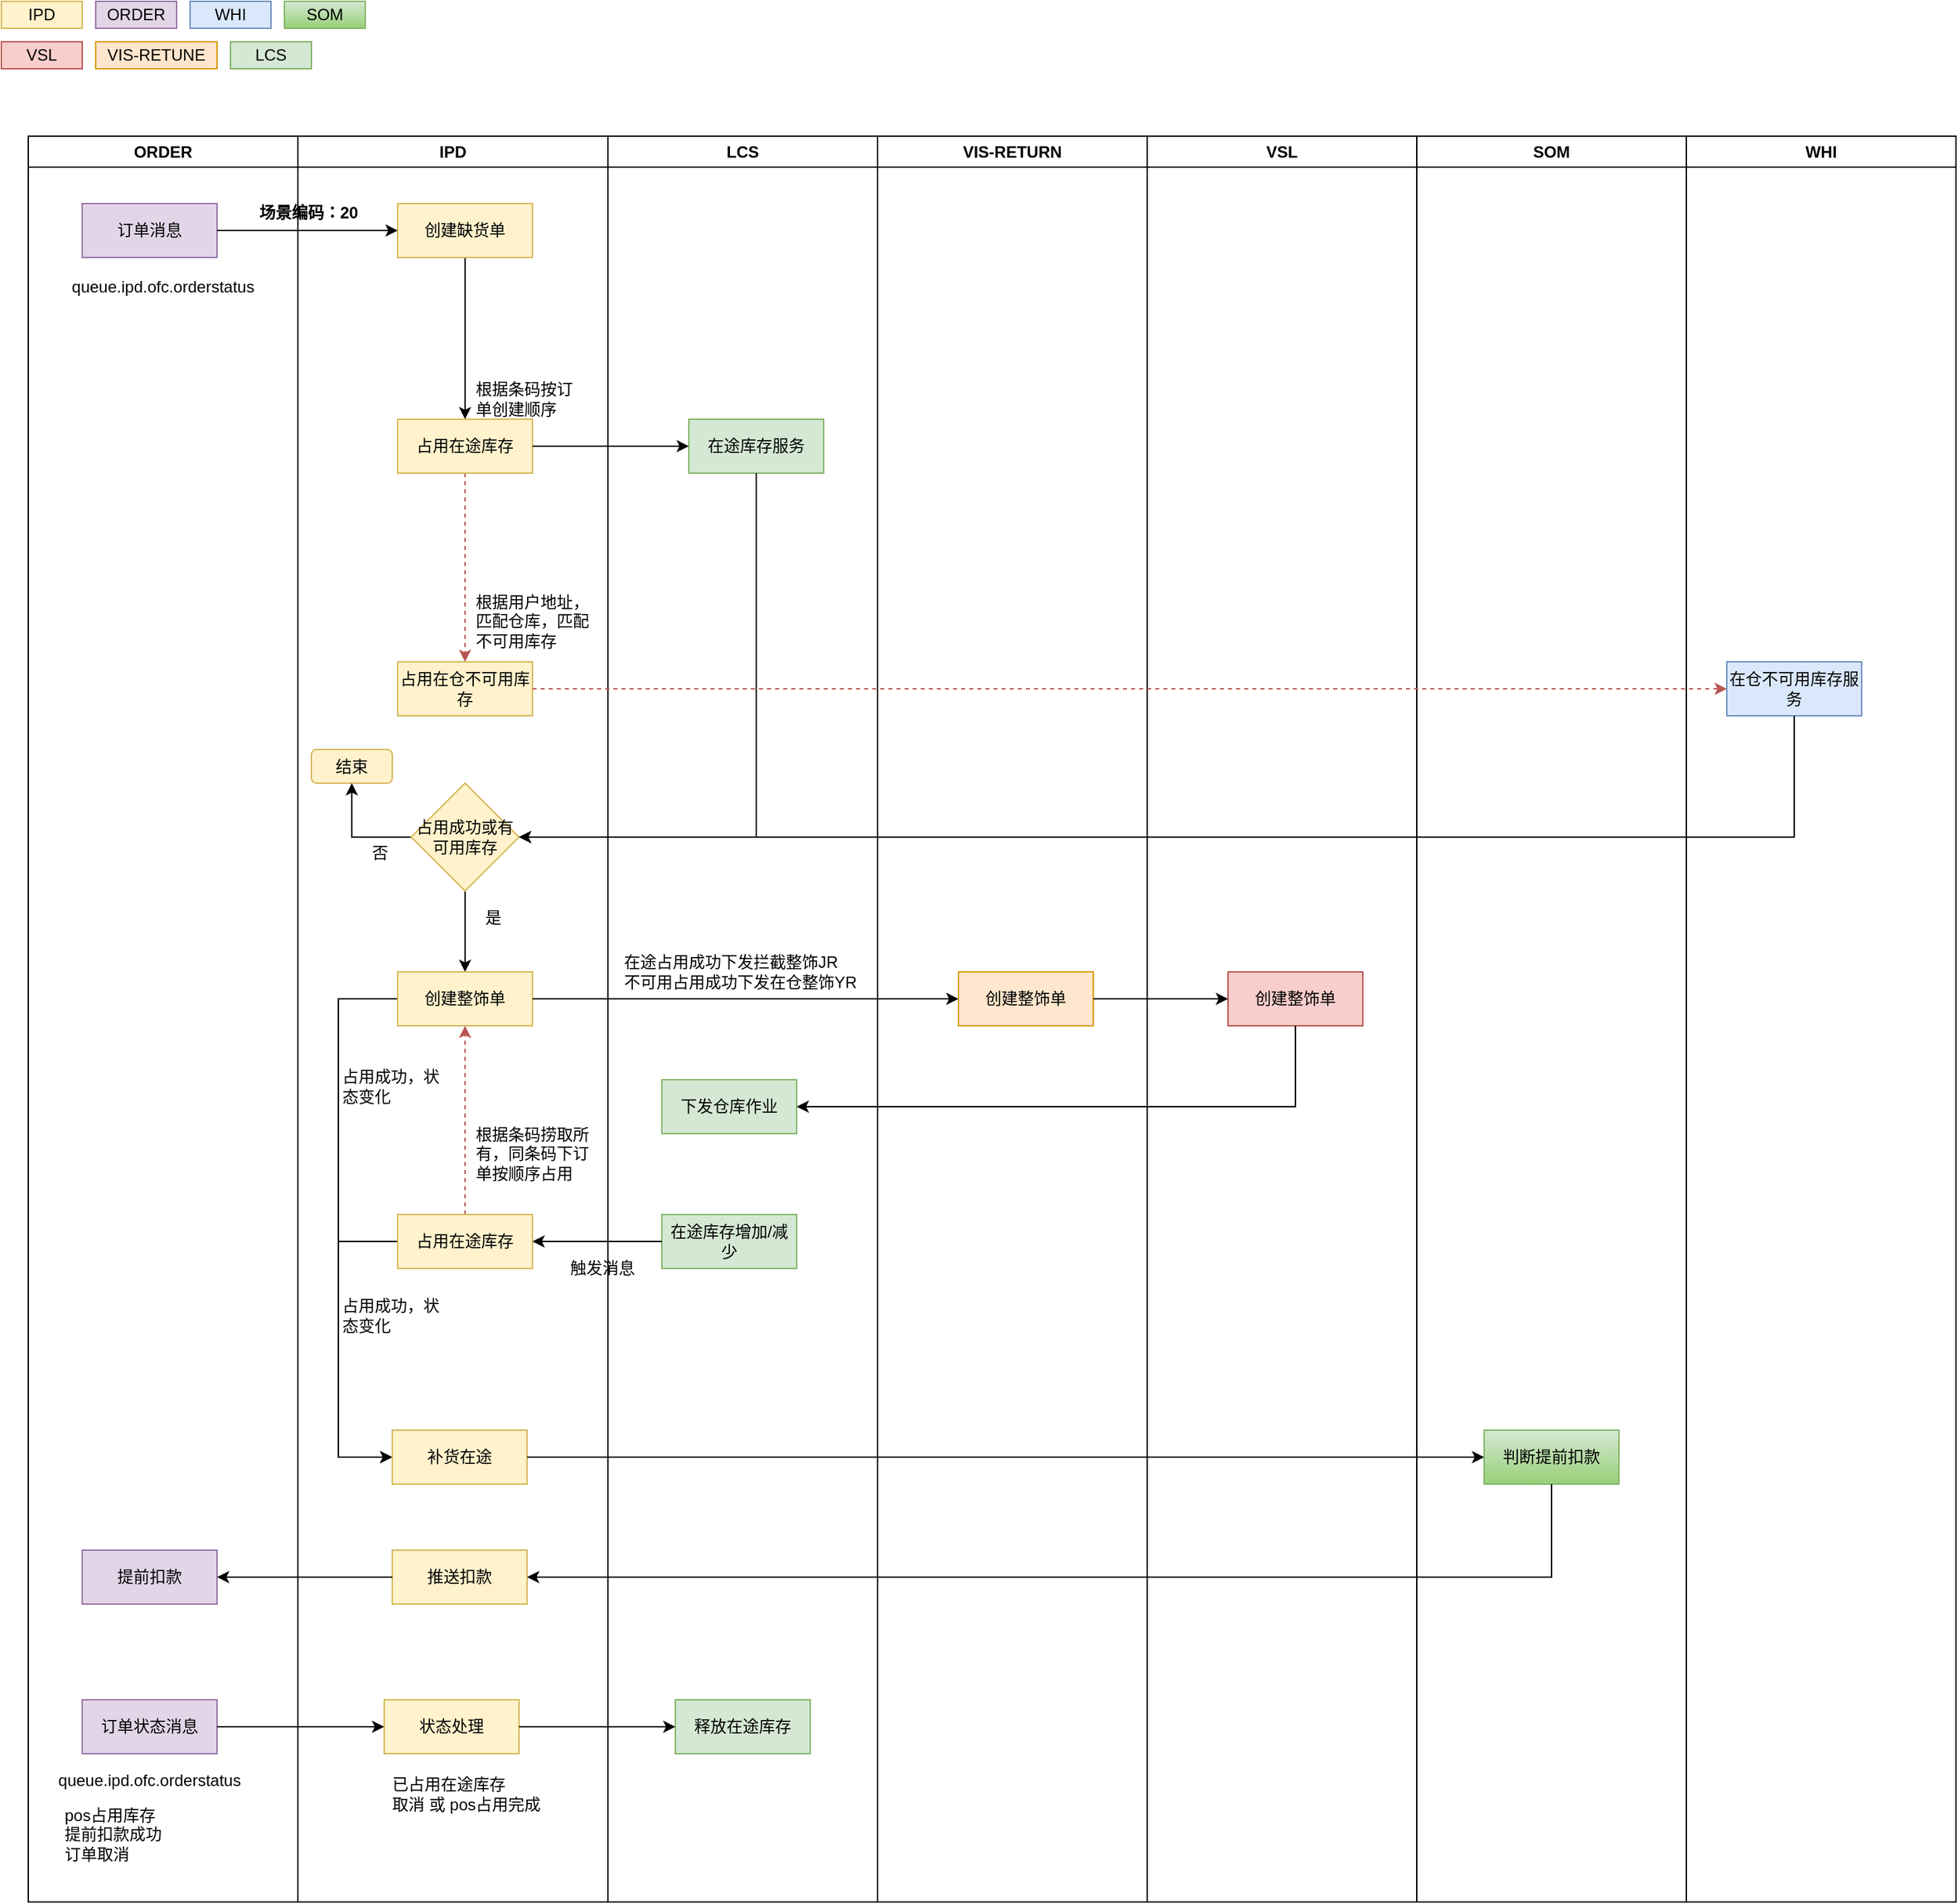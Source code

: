 <mxfile version="27.1.6" pages="5">
  <diagram id="n0U-pjxqnHzrjBQLgEDL" name="整体流程">
    <mxGraphModel dx="1426" dy="785" grid="1" gridSize="10" guides="1" tooltips="1" connect="1" arrows="1" fold="1" page="1" pageScale="1" pageWidth="827" pageHeight="1169" math="0" shadow="0">
      <root>
        <mxCell id="0" />
        <mxCell id="1" parent="0" />
        <mxCell id="XpTP4r9FSv818ni82Qx1-3" value="ORDER" style="rounded=0;whiteSpace=wrap;html=1;fillColor=#e1d5e7;strokeColor=#9673a6;" vertex="1" parent="1">
          <mxGeometry x="100" y="20" width="60" height="20" as="geometry" />
        </mxCell>
        <mxCell id="XpTP4r9FSv818ni82Qx1-4" value="IPD" style="rounded=0;whiteSpace=wrap;html=1;fillColor=#fff2cc;strokeColor=#d6b656;" vertex="1" parent="1">
          <mxGeometry x="30" y="20" width="60" height="20" as="geometry" />
        </mxCell>
        <mxCell id="XpTP4r9FSv818ni82Qx1-5" value="LCS" style="rounded=0;whiteSpace=wrap;html=1;fillColor=#d5e8d4;strokeColor=#82b366;" vertex="1" parent="1">
          <mxGeometry x="200" y="50" width="60" height="20" as="geometry" />
        </mxCell>
        <mxCell id="XpTP4r9FSv818ni82Qx1-7" value="WHI" style="rounded=0;whiteSpace=wrap;html=1;fillColor=#dae8fc;strokeColor=#6c8ebf;" vertex="1" parent="1">
          <mxGeometry x="170" y="20" width="60" height="20" as="geometry" />
        </mxCell>
        <mxCell id="XpTP4r9FSv818ni82Qx1-8" value="VIS-RETUNE" style="rounded=0;whiteSpace=wrap;html=1;fillColor=#ffe6cc;strokeColor=#d79b00;" vertex="1" parent="1">
          <mxGeometry x="100" y="50" width="90" height="20" as="geometry" />
        </mxCell>
        <mxCell id="XpTP4r9FSv818ni82Qx1-9" value="VSL" style="rounded=0;whiteSpace=wrap;html=1;fillColor=#f8cecc;strokeColor=#b85450;" vertex="1" parent="1">
          <mxGeometry x="30" y="50" width="60" height="20" as="geometry" />
        </mxCell>
        <mxCell id="XpTP4r9FSv818ni82Qx1-13" value="ORDER" style="swimlane;whiteSpace=wrap;html=1;" vertex="1" parent="1">
          <mxGeometry x="50" y="120" width="200" height="1310" as="geometry" />
        </mxCell>
        <mxCell id="XpTP4r9FSv818ni82Qx1-19" value="订单消息" style="rounded=0;whiteSpace=wrap;html=1;fillColor=#e1d5e7;strokeColor=#9673a6;" vertex="1" parent="XpTP4r9FSv818ni82Qx1-13">
          <mxGeometry x="40" y="50" width="100" height="40" as="geometry" />
        </mxCell>
        <mxCell id="XpTP4r9FSv818ni82Qx1-73" value="提前扣款" style="rounded=0;whiteSpace=wrap;html=1;fillColor=#e1d5e7;strokeColor=#9673a6;" vertex="1" parent="XpTP4r9FSv818ni82Qx1-13">
          <mxGeometry x="40" y="1049" width="100" height="40" as="geometry" />
        </mxCell>
        <mxCell id="XpTP4r9FSv818ni82Qx1-75" value="订单状态消息" style="rounded=0;whiteSpace=wrap;html=1;fillColor=#e1d5e7;strokeColor=#9673a6;" vertex="1" parent="XpTP4r9FSv818ni82Qx1-13">
          <mxGeometry x="40" y="1160" width="100" height="40" as="geometry" />
        </mxCell>
        <mxCell id="XpTP4r9FSv818ni82Qx1-82" value="queue.ipd.ofc.orderstatus" style="text;html=1;align=center;verticalAlign=middle;whiteSpace=wrap;rounded=0;" vertex="1" parent="XpTP4r9FSv818ni82Qx1-13">
          <mxGeometry x="25" y="102" width="150" height="20" as="geometry" />
        </mxCell>
        <mxCell id="XpTP4r9FSv818ni82Qx1-83" value="queue.ipd.ofc.orderstatus" style="text;html=1;align=center;verticalAlign=middle;whiteSpace=wrap;rounded=0;" vertex="1" parent="XpTP4r9FSv818ni82Qx1-13">
          <mxGeometry x="15" y="1210" width="150" height="20" as="geometry" />
        </mxCell>
        <mxCell id="XpTP4r9FSv818ni82Qx1-86" value="pos占用库存&lt;div&gt;提前扣款成功&lt;/div&gt;&lt;div&gt;订单取消&lt;/div&gt;" style="text;html=1;align=left;verticalAlign=middle;whiteSpace=wrap;rounded=0;" vertex="1" parent="XpTP4r9FSv818ni82Qx1-13">
          <mxGeometry x="25" y="1240" width="105" height="40" as="geometry" />
        </mxCell>
        <mxCell id="XpTP4r9FSv818ni82Qx1-14" value="IPD" style="swimlane;whiteSpace=wrap;html=1;" vertex="1" parent="1">
          <mxGeometry x="250" y="120" width="230" height="1310" as="geometry" />
        </mxCell>
        <mxCell id="XpTP4r9FSv818ni82Qx1-26" value="结束" style="rounded=1;whiteSpace=wrap;html=1;fillColor=#fff2cc;strokeColor=#d6b656;" vertex="1" parent="XpTP4r9FSv818ni82Qx1-14">
          <mxGeometry x="10" y="455" width="60" height="25" as="geometry" />
        </mxCell>
        <mxCell id="XpTP4r9FSv818ni82Qx1-34" value="" style="edgeStyle=orthogonalEdgeStyle;rounded=0;orthogonalLoop=1;jettySize=auto;html=1;" edge="1" parent="XpTP4r9FSv818ni82Qx1-14" source="XpTP4r9FSv818ni82Qx1-28" target="XpTP4r9FSv818ni82Qx1-30">
          <mxGeometry relative="1" as="geometry" />
        </mxCell>
        <mxCell id="XpTP4r9FSv818ni82Qx1-28" value="创建缺货单" style="rounded=0;whiteSpace=wrap;html=1;fillColor=#fff2cc;strokeColor=#d6b656;" vertex="1" parent="XpTP4r9FSv818ni82Qx1-14">
          <mxGeometry x="74" y="50" width="100" height="40" as="geometry" />
        </mxCell>
        <mxCell id="XpTP4r9FSv818ni82Qx1-89" style="edgeStyle=orthogonalEdgeStyle;rounded=0;orthogonalLoop=1;jettySize=auto;html=1;entryX=0.5;entryY=0;entryDx=0;entryDy=0;dashed=1;fillColor=#f8cecc;gradientColor=#ea6b66;strokeColor=#b85450;" edge="1" parent="XpTP4r9FSv818ni82Qx1-14" source="XpTP4r9FSv818ni82Qx1-30" target="XpTP4r9FSv818ni82Qx1-44">
          <mxGeometry relative="1" as="geometry" />
        </mxCell>
        <mxCell id="XpTP4r9FSv818ni82Qx1-30" value="占用在途库存" style="rounded=0;whiteSpace=wrap;html=1;fillColor=#fff2cc;strokeColor=#d6b656;" vertex="1" parent="XpTP4r9FSv818ni82Qx1-14">
          <mxGeometry x="74" y="210" width="100" height="40" as="geometry" />
        </mxCell>
        <mxCell id="XpTP4r9FSv818ni82Qx1-54" value="" style="edgeStyle=orthogonalEdgeStyle;rounded=0;orthogonalLoop=1;jettySize=auto;html=1;" edge="1" parent="XpTP4r9FSv818ni82Qx1-14" source="XpTP4r9FSv818ni82Qx1-37" target="XpTP4r9FSv818ni82Qx1-35">
          <mxGeometry relative="1" as="geometry" />
        </mxCell>
        <mxCell id="XpTP4r9FSv818ni82Qx1-58" style="edgeStyle=orthogonalEdgeStyle;rounded=0;orthogonalLoop=1;jettySize=auto;html=1;entryX=0.5;entryY=1;entryDx=0;entryDy=0;" edge="1" parent="XpTP4r9FSv818ni82Qx1-14" source="XpTP4r9FSv818ni82Qx1-37" target="XpTP4r9FSv818ni82Qx1-26">
          <mxGeometry relative="1" as="geometry" />
        </mxCell>
        <mxCell id="XpTP4r9FSv818ni82Qx1-37" value="占用成功或有可用库存" style="rhombus;whiteSpace=wrap;html=1;fillColor=#fff2cc;strokeColor=#d6b656;" vertex="1" parent="XpTP4r9FSv818ni82Qx1-14">
          <mxGeometry x="84" y="480" width="80" height="80" as="geometry" />
        </mxCell>
        <mxCell id="XpTP4r9FSv818ni82Qx1-44" value="占用在仓不可用库存" style="rounded=0;whiteSpace=wrap;html=1;fillColor=#fff2cc;strokeColor=#d6b656;" vertex="1" parent="XpTP4r9FSv818ni82Qx1-14">
          <mxGeometry x="74" y="390" width="100" height="40" as="geometry" />
        </mxCell>
        <mxCell id="XpTP4r9FSv818ni82Qx1-65" style="edgeStyle=orthogonalEdgeStyle;rounded=0;orthogonalLoop=1;jettySize=auto;html=1;entryX=0;entryY=0.5;entryDx=0;entryDy=0;exitX=0;exitY=0.5;exitDx=0;exitDy=0;" edge="1" parent="XpTP4r9FSv818ni82Qx1-14" source="XpTP4r9FSv818ni82Qx1-35" target="XpTP4r9FSv818ni82Qx1-64">
          <mxGeometry relative="1" as="geometry">
            <Array as="points">
              <mxPoint x="30" y="640" />
              <mxPoint x="30" y="980" />
            </Array>
          </mxGeometry>
        </mxCell>
        <mxCell id="XpTP4r9FSv818ni82Qx1-35" value="创建整饰单" style="rounded=0;whiteSpace=wrap;html=1;fillColor=#fff2cc;strokeColor=#d6b656;" vertex="1" parent="XpTP4r9FSv818ni82Qx1-14">
          <mxGeometry x="74" y="620" width="100" height="40" as="geometry" />
        </mxCell>
        <mxCell id="XpTP4r9FSv818ni82Qx1-66" style="edgeStyle=orthogonalEdgeStyle;rounded=0;orthogonalLoop=1;jettySize=auto;html=1;entryX=0;entryY=0.5;entryDx=0;entryDy=0;exitX=0;exitY=0.5;exitDx=0;exitDy=0;" edge="1" parent="XpTP4r9FSv818ni82Qx1-14" source="XpTP4r9FSv818ni82Qx1-61" target="XpTP4r9FSv818ni82Qx1-64">
          <mxGeometry relative="1" as="geometry">
            <Array as="points">
              <mxPoint x="30" y="820" />
              <mxPoint x="30" y="980" />
            </Array>
          </mxGeometry>
        </mxCell>
        <mxCell id="XpTP4r9FSv818ni82Qx1-70" style="edgeStyle=orthogonalEdgeStyle;rounded=0;orthogonalLoop=1;jettySize=auto;html=1;entryX=0.5;entryY=1;entryDx=0;entryDy=0;dashed=1;fillColor=#f8cecc;gradientColor=#ea6b66;strokeColor=#b85450;" edge="1" parent="XpTP4r9FSv818ni82Qx1-14" source="XpTP4r9FSv818ni82Qx1-61" target="XpTP4r9FSv818ni82Qx1-35">
          <mxGeometry relative="1" as="geometry" />
        </mxCell>
        <mxCell id="XpTP4r9FSv818ni82Qx1-61" value="占用在途库存" style="rounded=0;whiteSpace=wrap;html=1;fillColor=#fff2cc;strokeColor=#d6b656;" vertex="1" parent="XpTP4r9FSv818ni82Qx1-14">
          <mxGeometry x="74" y="800" width="100" height="40" as="geometry" />
        </mxCell>
        <mxCell id="XpTP4r9FSv818ni82Qx1-64" value="补货在途" style="rounded=0;whiteSpace=wrap;html=1;fillColor=#fff2cc;strokeColor=#d6b656;" vertex="1" parent="XpTP4r9FSv818ni82Qx1-14">
          <mxGeometry x="70" y="960" width="100" height="40" as="geometry" />
        </mxCell>
        <mxCell id="XpTP4r9FSv818ni82Qx1-71" value="推送扣款" style="rounded=0;whiteSpace=wrap;html=1;fillColor=#fff2cc;strokeColor=#d6b656;" vertex="1" parent="XpTP4r9FSv818ni82Qx1-14">
          <mxGeometry x="70" y="1049" width="100" height="40" as="geometry" />
        </mxCell>
        <mxCell id="XpTP4r9FSv818ni82Qx1-76" value="状态处理" style="rounded=0;whiteSpace=wrap;html=1;fillColor=#fff2cc;strokeColor=#d6b656;" vertex="1" parent="XpTP4r9FSv818ni82Qx1-14">
          <mxGeometry x="64" y="1160" width="100" height="40" as="geometry" />
        </mxCell>
        <mxCell id="XpTP4r9FSv818ni82Qx1-84" value="&lt;b&gt;场景编码：20&lt;/b&gt;" style="text;html=1;align=center;verticalAlign=middle;whiteSpace=wrap;rounded=0;" vertex="1" parent="XpTP4r9FSv818ni82Qx1-14">
          <mxGeometry x="-30" y="42" width="76" height="30" as="geometry" />
        </mxCell>
        <mxCell id="XpTP4r9FSv818ni82Qx1-87" value="已占用在途库存&lt;div&gt;取消 或 pos占用完成&lt;/div&gt;" style="text;html=1;align=left;verticalAlign=middle;whiteSpace=wrap;rounded=0;" vertex="1" parent="XpTP4r9FSv818ni82Qx1-14">
          <mxGeometry x="67.5" y="1210" width="125" height="40" as="geometry" />
        </mxCell>
        <mxCell id="XpTP4r9FSv818ni82Qx1-90" value="是" style="text;html=1;align=center;verticalAlign=middle;whiteSpace=wrap;rounded=0;" vertex="1" parent="XpTP4r9FSv818ni82Qx1-14">
          <mxGeometry x="130" y="570" width="30" height="20" as="geometry" />
        </mxCell>
        <mxCell id="XpTP4r9FSv818ni82Qx1-91" value="否" style="text;html=1;align=center;verticalAlign=middle;whiteSpace=wrap;rounded=0;" vertex="1" parent="XpTP4r9FSv818ni82Qx1-14">
          <mxGeometry x="46" y="522" width="30" height="20" as="geometry" />
        </mxCell>
        <mxCell id="XpTP4r9FSv818ni82Qx1-93" value="根据条码按订单创建顺序" style="text;html=1;align=left;verticalAlign=middle;whiteSpace=wrap;rounded=0;" vertex="1" parent="XpTP4r9FSv818ni82Qx1-14">
          <mxGeometry x="130" y="180" width="80" height="30" as="geometry" />
        </mxCell>
        <mxCell id="XpTP4r9FSv818ni82Qx1-94" value="根据用户地址，匹配仓库，匹配不可用库存" style="text;html=1;align=left;verticalAlign=middle;whiteSpace=wrap;rounded=0;" vertex="1" parent="XpTP4r9FSv818ni82Qx1-14">
          <mxGeometry x="130" y="330" width="90" height="60" as="geometry" />
        </mxCell>
        <mxCell id="XpTP4r9FSv818ni82Qx1-97" value="根据条码捞取所有，同条码下订单按顺序占用" style="text;html=1;align=left;verticalAlign=middle;whiteSpace=wrap;rounded=0;" vertex="1" parent="XpTP4r9FSv818ni82Qx1-14">
          <mxGeometry x="130" y="740" width="90" height="30" as="geometry" />
        </mxCell>
        <mxCell id="XpTP4r9FSv818ni82Qx1-98" value="占用成功，状态变化" style="text;html=1;align=left;verticalAlign=middle;whiteSpace=wrap;rounded=0;" vertex="1" parent="XpTP4r9FSv818ni82Qx1-14">
          <mxGeometry x="31" y="860" width="79" height="30" as="geometry" />
        </mxCell>
        <mxCell id="XpTP4r9FSv818ni82Qx1-100" value="占用成功，状态变化" style="text;html=1;align=left;verticalAlign=middle;whiteSpace=wrap;rounded=0;" vertex="1" parent="XpTP4r9FSv818ni82Qx1-14">
          <mxGeometry x="31" y="690" width="79" height="30" as="geometry" />
        </mxCell>
        <mxCell id="XpTP4r9FSv818ni82Qx1-15" value="LCS" style="swimlane;whiteSpace=wrap;html=1;" vertex="1" parent="1">
          <mxGeometry x="480" y="120" width="200" height="1310" as="geometry" />
        </mxCell>
        <mxCell id="XpTP4r9FSv818ni82Qx1-31" value="在途库存服务" style="rounded=0;whiteSpace=wrap;html=1;fillColor=#d5e8d4;strokeColor=#82b366;" vertex="1" parent="XpTP4r9FSv818ni82Qx1-15">
          <mxGeometry x="60" y="210" width="100" height="40" as="geometry" />
        </mxCell>
        <mxCell id="XpTP4r9FSv818ni82Qx1-56" value="下发仓库作业" style="rounded=0;whiteSpace=wrap;html=1;fillColor=#d5e8d4;strokeColor=#82b366;" vertex="1" parent="XpTP4r9FSv818ni82Qx1-15">
          <mxGeometry x="40" y="700" width="100" height="40" as="geometry" />
        </mxCell>
        <mxCell id="XpTP4r9FSv818ni82Qx1-60" value="在途库存增加/减少" style="rounded=0;whiteSpace=wrap;html=1;fillColor=#d5e8d4;strokeColor=#82b366;" vertex="1" parent="XpTP4r9FSv818ni82Qx1-15">
          <mxGeometry x="40" y="800" width="100" height="40" as="geometry" />
        </mxCell>
        <mxCell id="XpTP4r9FSv818ni82Qx1-77" value="释放在途库存" style="rounded=0;whiteSpace=wrap;html=1;fillColor=#d5e8d4;strokeColor=#82b366;" vertex="1" parent="XpTP4r9FSv818ni82Qx1-15">
          <mxGeometry x="50" y="1160" width="100" height="40" as="geometry" />
        </mxCell>
        <mxCell id="XpTP4r9FSv818ni82Qx1-96" value="在途占用成功下发拦截整饰JR&lt;div&gt;不可用占用成功下发在仓整饰YR&lt;/div&gt;" style="text;html=1;align=left;verticalAlign=middle;whiteSpace=wrap;rounded=0;" vertex="1" parent="XpTP4r9FSv818ni82Qx1-15">
          <mxGeometry x="10" y="600" width="190" height="40" as="geometry" />
        </mxCell>
        <mxCell id="XpTP4r9FSv818ni82Qx1-101" value="触发消息" style="text;html=1;align=left;verticalAlign=middle;whiteSpace=wrap;rounded=0;" vertex="1" parent="XpTP4r9FSv818ni82Qx1-15">
          <mxGeometry x="-30" y="830" width="65" height="20" as="geometry" />
        </mxCell>
        <mxCell id="XpTP4r9FSv818ni82Qx1-16" value="VIS-RETURN" style="swimlane;whiteSpace=wrap;html=1;" vertex="1" parent="1">
          <mxGeometry x="680" y="120" width="200" height="1310" as="geometry" />
        </mxCell>
        <mxCell id="XpTP4r9FSv818ni82Qx1-40" value="创建整饰单" style="rounded=0;whiteSpace=wrap;html=1;fillColor=#ffe6cc;strokeColor=#d79b00;" vertex="1" parent="XpTP4r9FSv818ni82Qx1-16">
          <mxGeometry x="60" y="620" width="100" height="40" as="geometry" />
        </mxCell>
        <mxCell id="XpTP4r9FSv818ni82Qx1-17" value="VSL" style="swimlane;whiteSpace=wrap;html=1;" vertex="1" parent="1">
          <mxGeometry x="880" y="120" width="200" height="1310" as="geometry" />
        </mxCell>
        <mxCell id="XpTP4r9FSv818ni82Qx1-42" value="创建整饰单" style="rounded=0;whiteSpace=wrap;html=1;fillColor=#f8cecc;strokeColor=#b85450;" vertex="1" parent="XpTP4r9FSv818ni82Qx1-17">
          <mxGeometry x="60" y="620" width="100" height="40" as="geometry" />
        </mxCell>
        <mxCell id="XpTP4r9FSv818ni82Qx1-18" value="SOM" style="swimlane;whiteSpace=wrap;html=1;startSize=23;" vertex="1" parent="1">
          <mxGeometry x="1080" y="120" width="200" height="1310" as="geometry" />
        </mxCell>
        <mxCell id="XpTP4r9FSv818ni82Qx1-67" value="判断提前扣款" style="rounded=0;whiteSpace=wrap;html=1;fillColor=#d5e8d4;strokeColor=#82b366;gradientColor=#97d077;" vertex="1" parent="XpTP4r9FSv818ni82Qx1-18">
          <mxGeometry x="50" y="960" width="100" height="40" as="geometry" />
        </mxCell>
        <mxCell id="XpTP4r9FSv818ni82Qx1-20" value="WHI" style="swimlane;whiteSpace=wrap;html=1;startSize=23;" vertex="1" parent="1">
          <mxGeometry x="1280" y="120" width="200" height="1310" as="geometry" />
        </mxCell>
        <mxCell id="XpTP4r9FSv818ni82Qx1-47" value="在仓不可用库存服务" style="rounded=0;whiteSpace=wrap;html=1;fillColor=#dae8fc;strokeColor=#6c8ebf;" vertex="1" parent="XpTP4r9FSv818ni82Qx1-20">
          <mxGeometry x="30" y="390" width="100" height="40" as="geometry" />
        </mxCell>
        <mxCell id="XpTP4r9FSv818ni82Qx1-22" style="edgeStyle=orthogonalEdgeStyle;rounded=0;orthogonalLoop=1;jettySize=auto;html=1;entryX=0;entryY=0.5;entryDx=0;entryDy=0;" edge="1" parent="1" source="XpTP4r9FSv818ni82Qx1-19" target="XpTP4r9FSv818ni82Qx1-28">
          <mxGeometry relative="1" as="geometry">
            <mxPoint x="330" y="190" as="targetPoint" />
          </mxGeometry>
        </mxCell>
        <mxCell id="XpTP4r9FSv818ni82Qx1-33" value="" style="edgeStyle=orthogonalEdgeStyle;rounded=0;orthogonalLoop=1;jettySize=auto;html=1;" edge="1" parent="1" source="XpTP4r9FSv818ni82Qx1-30" target="XpTP4r9FSv818ni82Qx1-31">
          <mxGeometry relative="1" as="geometry" />
        </mxCell>
        <mxCell id="XpTP4r9FSv818ni82Qx1-36" style="edgeStyle=orthogonalEdgeStyle;rounded=0;orthogonalLoop=1;jettySize=auto;html=1;entryX=1;entryY=0.5;entryDx=0;entryDy=0;exitX=0.5;exitY=1;exitDx=0;exitDy=0;" edge="1" parent="1" source="XpTP4r9FSv818ni82Qx1-31" target="XpTP4r9FSv818ni82Qx1-37">
          <mxGeometry relative="1" as="geometry" />
        </mxCell>
        <mxCell id="XpTP4r9FSv818ni82Qx1-43" style="edgeStyle=orthogonalEdgeStyle;rounded=0;orthogonalLoop=1;jettySize=auto;html=1;entryX=0;entryY=0.5;entryDx=0;entryDy=0;" edge="1" parent="1" source="XpTP4r9FSv818ni82Qx1-40" target="XpTP4r9FSv818ni82Qx1-42">
          <mxGeometry relative="1" as="geometry" />
        </mxCell>
        <mxCell id="XpTP4r9FSv818ni82Qx1-48" style="edgeStyle=orthogonalEdgeStyle;rounded=0;orthogonalLoop=1;jettySize=auto;html=1;entryX=0;entryY=0.5;entryDx=0;entryDy=0;dashed=1;fontStyle=1;fillColor=#f8cecc;gradientColor=#ea6b66;strokeColor=#b85450;" edge="1" parent="1" source="XpTP4r9FSv818ni82Qx1-44" target="XpTP4r9FSv818ni82Qx1-47">
          <mxGeometry relative="1" as="geometry" />
        </mxCell>
        <mxCell id="XpTP4r9FSv818ni82Qx1-52" style="edgeStyle=orthogonalEdgeStyle;rounded=0;orthogonalLoop=1;jettySize=auto;html=1;entryX=1;entryY=0.5;entryDx=0;entryDy=0;exitX=0.5;exitY=1;exitDx=0;exitDy=0;" edge="1" parent="1" source="XpTP4r9FSv818ni82Qx1-47" target="XpTP4r9FSv818ni82Qx1-37">
          <mxGeometry relative="1" as="geometry">
            <mxPoint x="520" y="610" as="targetPoint" />
            <Array as="points">
              <mxPoint x="1360" y="640" />
            </Array>
          </mxGeometry>
        </mxCell>
        <mxCell id="XpTP4r9FSv818ni82Qx1-57" style="edgeStyle=orthogonalEdgeStyle;rounded=0;orthogonalLoop=1;jettySize=auto;html=1;entryX=1;entryY=0.5;entryDx=0;entryDy=0;exitX=0.5;exitY=1;exitDx=0;exitDy=0;" edge="1" parent="1" source="XpTP4r9FSv818ni82Qx1-42" target="XpTP4r9FSv818ni82Qx1-56">
          <mxGeometry relative="1" as="geometry" />
        </mxCell>
        <mxCell id="XpTP4r9FSv818ni82Qx1-59" style="edgeStyle=orthogonalEdgeStyle;rounded=0;orthogonalLoop=1;jettySize=auto;html=1;entryX=0;entryY=0.5;entryDx=0;entryDy=0;" edge="1" parent="1" source="XpTP4r9FSv818ni82Qx1-35" target="XpTP4r9FSv818ni82Qx1-40">
          <mxGeometry relative="1" as="geometry" />
        </mxCell>
        <mxCell id="XpTP4r9FSv818ni82Qx1-62" style="edgeStyle=orthogonalEdgeStyle;rounded=0;orthogonalLoop=1;jettySize=auto;html=1;entryX=1;entryY=0.5;entryDx=0;entryDy=0;" edge="1" parent="1" source="XpTP4r9FSv818ni82Qx1-60" target="XpTP4r9FSv818ni82Qx1-61">
          <mxGeometry relative="1" as="geometry" />
        </mxCell>
        <mxCell id="XpTP4r9FSv818ni82Qx1-68" style="edgeStyle=orthogonalEdgeStyle;rounded=0;orthogonalLoop=1;jettySize=auto;html=1;entryX=0;entryY=0.5;entryDx=0;entryDy=0;" edge="1" parent="1" source="XpTP4r9FSv818ni82Qx1-64" target="XpTP4r9FSv818ni82Qx1-67">
          <mxGeometry relative="1" as="geometry" />
        </mxCell>
        <mxCell id="XpTP4r9FSv818ni82Qx1-72" style="edgeStyle=orthogonalEdgeStyle;rounded=0;orthogonalLoop=1;jettySize=auto;html=1;entryX=1;entryY=0.5;entryDx=0;entryDy=0;exitX=0.5;exitY=1;exitDx=0;exitDy=0;" edge="1" parent="1" source="XpTP4r9FSv818ni82Qx1-67" target="XpTP4r9FSv818ni82Qx1-71">
          <mxGeometry relative="1" as="geometry" />
        </mxCell>
        <mxCell id="XpTP4r9FSv818ni82Qx1-74" style="edgeStyle=orthogonalEdgeStyle;rounded=0;orthogonalLoop=1;jettySize=auto;html=1;entryX=1;entryY=0.5;entryDx=0;entryDy=0;" edge="1" parent="1" source="XpTP4r9FSv818ni82Qx1-71" target="XpTP4r9FSv818ni82Qx1-73">
          <mxGeometry relative="1" as="geometry" />
        </mxCell>
        <mxCell id="XpTP4r9FSv818ni82Qx1-78" style="edgeStyle=orthogonalEdgeStyle;rounded=0;orthogonalLoop=1;jettySize=auto;html=1;entryX=0;entryY=0.5;entryDx=0;entryDy=0;" edge="1" parent="1" source="XpTP4r9FSv818ni82Qx1-76" target="XpTP4r9FSv818ni82Qx1-77">
          <mxGeometry relative="1" as="geometry" />
        </mxCell>
        <mxCell id="XpTP4r9FSv818ni82Qx1-79" style="edgeStyle=orthogonalEdgeStyle;rounded=0;orthogonalLoop=1;jettySize=auto;html=1;" edge="1" parent="1" source="XpTP4r9FSv818ni82Qx1-75" target="XpTP4r9FSv818ni82Qx1-76">
          <mxGeometry relative="1" as="geometry" />
        </mxCell>
        <mxCell id="XpTP4r9FSv818ni82Qx1-80" value="SOM" style="rounded=0;whiteSpace=wrap;html=1;fillColor=#d5e8d4;strokeColor=#82b366;gradientColor=#97d077;" vertex="1" parent="1">
          <mxGeometry x="240" y="20" width="60" height="20" as="geometry" />
        </mxCell>
      </root>
    </mxGraphModel>
  </diagram>
  <diagram name="消费lcs库存变动消息" id="qPTL67iW3FavTKRaM9Dn">
    <mxGraphModel dx="1665" dy="751" grid="1" gridSize="10" guides="1" tooltips="1" connect="1" arrows="1" fold="1" page="1" pageScale="1" pageWidth="827" pageHeight="1169" math="0" shadow="0">
      <root>
        <mxCell id="0" />
        <mxCell id="1" parent="0" />
        <mxCell id="isY25b7rCgrjjyUKJNW0-4" value="" style="edgeStyle=orthogonalEdgeStyle;rounded=0;orthogonalLoop=1;jettySize=auto;html=1;" edge="1" parent="1" source="isY25b7rCgrjjyUKJNW0-1" target="isY25b7rCgrjjyUKJNW0-3">
          <mxGeometry relative="1" as="geometry" />
        </mxCell>
        <mxCell id="isY25b7rCgrjjyUKJNW0-1" value="组装数据" style="rounded=0;whiteSpace=wrap;html=1;" vertex="1" parent="1">
          <mxGeometry x="10" y="430" width="80" height="30" as="geometry" />
        </mxCell>
        <mxCell id="isY25b7rCgrjjyUKJNW0-11" value="" style="edgeStyle=orthogonalEdgeStyle;rounded=0;orthogonalLoop=1;jettySize=auto;html=1;" edge="1" parent="1" source="isY25b7rCgrjjyUKJNW0-3" target="isY25b7rCgrjjyUKJNW0-5">
          <mxGeometry relative="1" as="geometry" />
        </mxCell>
        <mxCell id="isY25b7rCgrjjyUKJNW0-3" value="分组" style="rounded=0;whiteSpace=wrap;html=1;" vertex="1" parent="1">
          <mxGeometry x="140" y="430" width="80" height="30" as="geometry" />
        </mxCell>
        <mxCell id="isY25b7rCgrjjyUKJNW0-7" value="" style="edgeStyle=orthogonalEdgeStyle;rounded=0;orthogonalLoop=1;jettySize=auto;html=1;" edge="1" parent="1" source="isY25b7rCgrjjyUKJNW0-5" target="isY25b7rCgrjjyUKJNW0-6">
          <mxGeometry relative="1" as="geometry" />
        </mxCell>
        <mxCell id="isY25b7rCgrjjyUKJNW0-5" value="占用" style="rounded=0;whiteSpace=wrap;html=1;" vertex="1" parent="1">
          <mxGeometry x="270" y="430" width="80" height="30" as="geometry" />
        </mxCell>
        <mxCell id="isY25b7rCgrjjyUKJNW0-12" style="edgeStyle=orthogonalEdgeStyle;rounded=0;orthogonalLoop=1;jettySize=auto;html=1;entryX=0;entryY=0.5;entryDx=0;entryDy=0;" edge="1" parent="1" source="isY25b7rCgrjjyUKJNW0-6" target="isY25b7rCgrjjyUKJNW0-9">
          <mxGeometry relative="1" as="geometry" />
        </mxCell>
        <mxCell id="isY25b7rCgrjjyUKJNW0-13" style="edgeStyle=orthogonalEdgeStyle;rounded=0;orthogonalLoop=1;jettySize=auto;html=1;entryX=0;entryY=0.5;entryDx=0;entryDy=0;" edge="1" parent="1" source="isY25b7rCgrjjyUKJNW0-6" target="isY25b7rCgrjjyUKJNW0-8">
          <mxGeometry relative="1" as="geometry" />
        </mxCell>
        <mxCell id="isY25b7rCgrjjyUKJNW0-14" style="edgeStyle=orthogonalEdgeStyle;rounded=0;orthogonalLoop=1;jettySize=auto;html=1;entryX=0;entryY=0.5;entryDx=0;entryDy=0;" edge="1" parent="1" source="isY25b7rCgrjjyUKJNW0-6" target="isY25b7rCgrjjyUKJNW0-10">
          <mxGeometry relative="1" as="geometry" />
        </mxCell>
        <mxCell id="isY25b7rCgrjjyUKJNW0-6" value="结果码判断" style="rhombus;whiteSpace=wrap;html=1;" vertex="1" parent="1">
          <mxGeometry x="390" y="410" width="70" height="70" as="geometry" />
        </mxCell>
        <mxCell id="isY25b7rCgrjjyUKJNW0-17" value="" style="edgeStyle=orthogonalEdgeStyle;rounded=0;orthogonalLoop=1;jettySize=auto;html=1;" edge="1" parent="1" source="isY25b7rCgrjjyUKJNW0-8" target="isY25b7rCgrjjyUKJNW0-16">
          <mxGeometry relative="1" as="geometry" />
        </mxCell>
        <mxCell id="isY25b7rCgrjjyUKJNW0-8" value="下发整饰" style="rounded=0;whiteSpace=wrap;html=1;" vertex="1" parent="1">
          <mxGeometry x="587" y="360" width="73" height="30" as="geometry" />
        </mxCell>
        <mxCell id="isY25b7rCgrjjyUKJNW0-9" value="下发整饰" style="rounded=0;whiteSpace=wrap;html=1;" vertex="1" parent="1">
          <mxGeometry x="587" y="430" width="73" height="30" as="geometry" />
        </mxCell>
        <mxCell id="isY25b7rCgrjjyUKJNW0-10" value="终止匹配" style="rounded=0;whiteSpace=wrap;html=1;" vertex="1" parent="1">
          <mxGeometry x="587" y="500" width="73" height="30" as="geometry" />
        </mxCell>
        <mxCell id="isY25b7rCgrjjyUKJNW0-15" value="先按日期分组，遍历每个分组，对分组内的缺货明细，&lt;div&gt;一条一条处理&lt;/div&gt;&lt;div&gt;按明细占用库存，&lt;/div&gt;&lt;div&gt;占用成功，则更新整饰flag，发送vms消息&lt;/div&gt;&lt;div&gt;占用失败，但有可用库存，更新整饰flag&lt;/div&gt;&lt;div&gt;其他情况，终止当前分组处理，因为是经过排序的，前面的占用不了，后面的不能占用&lt;/div&gt;&lt;div&gt;&lt;br&gt;&lt;/div&gt;" style="text;html=1;align=left;verticalAlign=middle;whiteSpace=wrap;rounded=0;" vertex="1" parent="1">
          <mxGeometry x="20" y="230" width="420" height="100" as="geometry" />
        </mxCell>
        <mxCell id="isY25b7rCgrjjyUKJNW0-16" value="广播VMS消息" style="rounded=0;whiteSpace=wrap;html=1;" vertex="1" parent="1">
          <mxGeometry x="710" y="360" width="93" height="30" as="geometry" />
        </mxCell>
      </root>
    </mxGraphModel>
  </diagram>
  <diagram id="OQ8UGpZ71tKUXNUrXV7f" name="自动扣款标识打标及推送">
    <mxGraphModel dx="1426" dy="751" grid="1" gridSize="10" guides="1" tooltips="1" connect="1" arrows="1" fold="1" page="1" pageScale="1" pageWidth="827" pageHeight="1169" math="0" shadow="0">
      <root>
        <mxCell id="0" />
        <mxCell id="1" parent="0" />
        <mxCell id="0o12rKz0AFwIqU6017y3-3" style="edgeStyle=orthogonalEdgeStyle;rounded=0;orthogonalLoop=1;jettySize=auto;html=1;entryX=0.5;entryY=0;entryDx=0;entryDy=0;" edge="1" parent="1" source="0o12rKz0AFwIqU6017y3-1" target="0o12rKz0AFwIqU6017y3-2">
          <mxGeometry relative="1" as="geometry" />
        </mxCell>
        <mxCell id="0o12rKz0AFwIqU6017y3-1" value="Saturn" style="rounded=1;whiteSpace=wrap;html=1;fillColor=#e1d5e7;strokeColor=#9673a6;" vertex="1" parent="1">
          <mxGeometry x="200" y="130" width="120" height="40" as="geometry" />
        </mxCell>
        <mxCell id="0o12rKz0AFwIqU6017y3-9" style="edgeStyle=orthogonalEdgeStyle;rounded=0;orthogonalLoop=1;jettySize=auto;html=1;entryX=0.5;entryY=0;entryDx=0;entryDy=0;" edge="1" parent="1" source="0o12rKz0AFwIqU6017y3-2" target="0o12rKz0AFwIqU6017y3-8">
          <mxGeometry relative="1" as="geometry" />
        </mxCell>
        <mxCell id="0o12rKz0AFwIqU6017y3-2" value="数据捞取" style="rounded=0;whiteSpace=wrap;html=1;" vertex="1" parent="1">
          <mxGeometry x="200" y="285" width="120" height="40" as="geometry" />
        </mxCell>
        <mxCell id="0o12rKz0AFwIqU6017y3-4" value="是" style="text;html=1;align=left;verticalAlign=middle;whiteSpace=wrap;rounded=0;" vertex="1" parent="1">
          <mxGeometry x="230" y="455" width="20" height="25" as="geometry" />
        </mxCell>
        <mxCell id="0o12rKz0AFwIqU6017y3-5" value="" style="shape=cylinder3;whiteSpace=wrap;html=1;boundedLbl=1;backgroundOutline=1;size=15;fillColor=#d5e8d4;strokeColor=#82b366;" vertex="1" parent="1">
          <mxGeometry x="590" y="280" width="50" height="50" as="geometry" />
        </mxCell>
        <mxCell id="0o12rKz0AFwIqU6017y3-6" value="stock_out_document_detail" style="text;html=1;align=center;verticalAlign=middle;whiteSpace=wrap;rounded=0;" vertex="1" parent="1">
          <mxGeometry x="550" y="340" width="160" height="30" as="geometry" />
        </mxCell>
        <mxCell id="0o12rKz0AFwIqU6017y3-7" style="edgeStyle=orthogonalEdgeStyle;rounded=0;orthogonalLoop=1;jettySize=auto;html=1;entryX=0;entryY=0.5;entryDx=0;entryDy=0;entryPerimeter=0;" edge="1" parent="1" source="0o12rKz0AFwIqU6017y3-2" target="0o12rKz0AFwIqU6017y3-5">
          <mxGeometry relative="1" as="geometry" />
        </mxCell>
        <mxCell id="0o12rKz0AFwIqU6017y3-15" value="" style="edgeStyle=orthogonalEdgeStyle;rounded=0;orthogonalLoop=1;jettySize=auto;html=1;" edge="1" parent="1" source="0o12rKz0AFwIqU6017y3-8" target="0o12rKz0AFwIqU6017y3-14">
          <mxGeometry relative="1" as="geometry" />
        </mxCell>
        <mxCell id="0o12rKz0AFwIqU6017y3-36" style="edgeStyle=orthogonalEdgeStyle;rounded=0;orthogonalLoop=1;jettySize=auto;html=1;entryX=0;entryY=0.5;entryDx=0;entryDy=0;" edge="1" parent="1" source="0o12rKz0AFwIqU6017y3-8" target="0o12rKz0AFwIqU6017y3-35">
          <mxGeometry relative="1" as="geometry" />
        </mxCell>
        <mxCell id="0o12rKz0AFwIqU6017y3-8" value="有数据" style="rhombus;whiteSpace=wrap;html=1;" vertex="1" parent="1">
          <mxGeometry x="220" y="375" width="80" height="80" as="geometry" />
        </mxCell>
        <mxCell id="0o12rKz0AFwIqU6017y3-13" value="补货再途&lt;div&gt;未超补货截止时间&lt;/div&gt;&lt;div&gt;未查询是否可扣款&lt;/div&gt;&lt;div&gt;不可提前扣款-可重试&lt;/div&gt;" style="text;html=1;align=left;verticalAlign=middle;whiteSpace=wrap;rounded=0;" vertex="1" parent="1">
          <mxGeometry x="340" y="230" width="140" height="70" as="geometry" />
        </mxCell>
        <mxCell id="0o12rKz0AFwIqU6017y3-19" style="edgeStyle=orthogonalEdgeStyle;rounded=0;orthogonalLoop=1;jettySize=auto;html=1;" edge="1" parent="1" source="0o12rKz0AFwIqU6017y3-14" target="0o12rKz0AFwIqU6017y3-16">
          <mxGeometry relative="1" as="geometry" />
        </mxCell>
        <mxCell id="0o12rKz0AFwIqU6017y3-14" value="查询同条码数据并排序" style="rounded=0;whiteSpace=wrap;html=1;" vertex="1" parent="1">
          <mxGeometry x="200" y="500" width="120" height="40" as="geometry" />
        </mxCell>
        <mxCell id="0o12rKz0AFwIqU6017y3-20" style="edgeStyle=orthogonalEdgeStyle;rounded=0;orthogonalLoop=1;jettySize=auto;html=1;" edge="1" parent="1" source="0o12rKz0AFwIqU6017y3-16" target="0o12rKz0AFwIqU6017y3-17">
          <mxGeometry relative="1" as="geometry" />
        </mxCell>
        <mxCell id="0o12rKz0AFwIqU6017y3-16" value="计算当前缺货单的序号" style="rounded=0;whiteSpace=wrap;html=1;" vertex="1" parent="1">
          <mxGeometry x="200" y="575" width="120" height="40" as="geometry" />
        </mxCell>
        <mxCell id="0o12rKz0AFwIqU6017y3-22" value="" style="edgeStyle=orthogonalEdgeStyle;rounded=0;orthogonalLoop=1;jettySize=auto;html=1;" edge="1" parent="1" source="0o12rKz0AFwIqU6017y3-17" target="0o12rKz0AFwIqU6017y3-21">
          <mxGeometry relative="1" as="geometry" />
        </mxCell>
        <mxCell id="0o12rKz0AFwIqU6017y3-17" value="查询同条码补货在途并占用在途库存数量" style="rounded=0;whiteSpace=wrap;html=1;" vertex="1" parent="1">
          <mxGeometry x="200" y="650" width="120" height="40" as="geometry" />
        </mxCell>
        <mxCell id="0o12rKz0AFwIqU6017y3-24" value="" style="edgeStyle=orthogonalEdgeStyle;rounded=0;orthogonalLoop=1;jettySize=auto;html=1;" edge="1" parent="1" source="0o12rKz0AFwIqU6017y3-21" target="0o12rKz0AFwIqU6017y3-23">
          <mxGeometry relative="1" as="geometry" />
        </mxCell>
        <mxCell id="0o12rKz0AFwIqU6017y3-21" value="查询用户ID、订单金额" style="rounded=0;whiteSpace=wrap;html=1;" vertex="1" parent="1">
          <mxGeometry x="200" y="730" width="120" height="40" as="geometry" />
        </mxCell>
        <mxCell id="0o12rKz0AFwIqU6017y3-26" style="edgeStyle=orthogonalEdgeStyle;rounded=0;orthogonalLoop=1;jettySize=auto;html=1;entryX=0;entryY=0.5;entryDx=0;entryDy=0;" edge="1" parent="1" source="0o12rKz0AFwIqU6017y3-23" target="0o12rKz0AFwIqU6017y3-27">
          <mxGeometry relative="1" as="geometry">
            <mxPoint x="430" y="840" as="targetPoint" />
          </mxGeometry>
        </mxCell>
        <mxCell id="0o12rKz0AFwIqU6017y3-34" style="edgeStyle=orthogonalEdgeStyle;rounded=0;orthogonalLoop=1;jettySize=auto;html=1;entryX=0.5;entryY=0;entryDx=0;entryDy=0;" edge="1" parent="1" source="0o12rKz0AFwIqU6017y3-23" target="0o12rKz0AFwIqU6017y3-31">
          <mxGeometry relative="1" as="geometry" />
        </mxCell>
        <mxCell id="0o12rKz0AFwIqU6017y3-23" value="调用SOM判断" style="rounded=0;whiteSpace=wrap;html=1;" vertex="1" parent="1">
          <mxGeometry x="200" y="820" width="120" height="40" as="geometry" />
        </mxCell>
        <mxCell id="0o12rKz0AFwIqU6017y3-29" value="" style="edgeStyle=orthogonalEdgeStyle;rounded=0;orthogonalLoop=1;jettySize=auto;html=1;entryX=1;entryY=0.5;entryDx=0;entryDy=0;exitX=0.5;exitY=1;exitDx=0;exitDy=0;" edge="1" parent="1" source="0o12rKz0AFwIqU6017y3-27" target="0o12rKz0AFwIqU6017y3-31">
          <mxGeometry relative="1" as="geometry">
            <mxPoint x="463" y="900" as="targetPoint" />
          </mxGeometry>
        </mxCell>
        <mxCell id="0o12rKz0AFwIqU6017y3-27" value="SOM扣款判断" style="shape=process;whiteSpace=wrap;html=1;backgroundOutline=1;fillColor=#dae8fc;strokeColor=#6c8ebf;" vertex="1" parent="1">
          <mxGeometry x="400" y="820" width="126" height="40" as="geometry" />
        </mxCell>
        <mxCell id="0o12rKz0AFwIqU6017y3-38" style="edgeStyle=orthogonalEdgeStyle;rounded=0;orthogonalLoop=1;jettySize=auto;html=1;entryX=0;entryY=0.5;entryDx=0;entryDy=0;exitX=0;exitY=0.5;exitDx=0;exitDy=0;" edge="1" parent="1" source="0o12rKz0AFwIqU6017y3-31" target="0o12rKz0AFwIqU6017y3-2">
          <mxGeometry relative="1" as="geometry">
            <Array as="points">
              <mxPoint x="150" y="930" />
              <mxPoint x="150" y="305" />
            </Array>
          </mxGeometry>
        </mxCell>
        <mxCell id="0o12rKz0AFwIqU6017y3-31" value="更新biz_flag" style="rounded=0;whiteSpace=wrap;html=1;" vertex="1" parent="1">
          <mxGeometry x="200" y="910" width="120" height="40" as="geometry" />
        </mxCell>
        <mxCell id="0o12rKz0AFwIqU6017y3-33" value="返回1 ， biz_flag 第 7位 第8 位为1&lt;div&gt;返回2，&amp;nbsp;&amp;nbsp;&lt;span style=&quot;background-color: transparent; color: light-dark(rgb(0, 0, 0), rgb(255, 255, 255));&quot;&gt;biz_flag 第 7位 第9 位为1&lt;/span&gt;&lt;/div&gt;&lt;div&gt;返回3，&amp;nbsp;&amp;nbsp;&lt;span style=&quot;color: light-dark(rgb(0, 0, 0), rgb(255, 255, 255)); background-color: transparent;&quot;&gt;biz_flag 第 7位为1&lt;/span&gt;&lt;span style=&quot;background-color: transparent; color: light-dark(rgb(0, 0, 0), rgb(255, 255, 255));&quot;&gt;&lt;br&gt;&lt;/span&gt;&lt;/div&gt;" style="text;html=1;align=left;verticalAlign=middle;whiteSpace=wrap;rounded=0;" vertex="1" parent="1">
          <mxGeometry x="336" y="940" width="190" height="50" as="geometry" />
        </mxCell>
        <mxCell id="0o12rKz0AFwIqU6017y3-35" value="结束" style="rounded=1;whiteSpace=wrap;html=1;fillColor=#ffe6cc;strokeColor=#d79b00;" vertex="1" parent="1">
          <mxGeometry x="440" y="395" width="120" height="40" as="geometry" />
        </mxCell>
        <mxCell id="0o12rKz0AFwIqU6017y3-39" value="支持分片， 捞取时按shard_id % 总分片数 = 当前分片捞取数据" style="text;html=1;align=left;verticalAlign=middle;whiteSpace=wrap;rounded=0;" vertex="1" parent="1">
          <mxGeometry x="280" y="190" width="350" height="30" as="geometry" />
        </mxCell>
        <mxCell id="0o12rKz0AFwIqU6017y3-40" value="更新maxId, 继续遍历" style="text;html=1;align=left;verticalAlign=middle;whiteSpace=wrap;rounded=0;" vertex="1" parent="1">
          <mxGeometry x="40" y="585" width="120" height="30" as="geometry" />
        </mxCell>
        <mxCell id="0o12rKz0AFwIqU6017y3-41" value="否" style="text;html=1;align=left;verticalAlign=middle;whiteSpace=wrap;rounded=0;" vertex="1" parent="1">
          <mxGeometry x="310" y="390" width="20" height="25" as="geometry" />
        </mxCell>
        <mxCell id="0o12rKz0AFwIqU6017y3-42" value="" style="shape=cylinder3;whiteSpace=wrap;html=1;boundedLbl=1;backgroundOutline=1;size=15;fillColor=#d5e8d4;strokeColor=#82b366;" vertex="1" parent="1">
          <mxGeometry x="600" y="490" width="50" height="50" as="geometry" />
        </mxCell>
        <mxCell id="0o12rKz0AFwIqU6017y3-43" value="stock_out_document_detail" style="text;html=1;align=center;verticalAlign=middle;whiteSpace=wrap;rounded=0;" vertex="1" parent="1">
          <mxGeometry x="660" y="505" width="160" height="30" as="geometry" />
        </mxCell>
        <mxCell id="0o12rKz0AFwIqU6017y3-44" value="" style="shape=cylinder3;whiteSpace=wrap;html=1;boundedLbl=1;backgroundOutline=1;size=15;fillColor=#d5e8d4;strokeColor=#82b366;" vertex="1" parent="1">
          <mxGeometry x="600" y="640" width="50" height="50" as="geometry" />
        </mxCell>
        <mxCell id="0o12rKz0AFwIqU6017y3-45" value="stock_out_document_detail" style="text;html=1;align=center;verticalAlign=middle;whiteSpace=wrap;rounded=0;" vertex="1" parent="1">
          <mxGeometry x="660" y="655" width="160" height="30" as="geometry" />
        </mxCell>
        <mxCell id="0o12rKz0AFwIqU6017y3-46" value="" style="shape=cylinder3;whiteSpace=wrap;html=1;boundedLbl=1;backgroundOutline=1;size=15;fillColor=#d5e8d4;strokeColor=#82b366;" vertex="1" parent="1">
          <mxGeometry x="600" y="720" width="50" height="50" as="geometry" />
        </mxCell>
        <mxCell id="0o12rKz0AFwIqU6017y3-47" value="stock_out_document" style="text;html=1;align=left;verticalAlign=middle;whiteSpace=wrap;rounded=0;" vertex="1" parent="1">
          <mxGeometry x="660" y="735" width="130" height="30" as="geometry" />
        </mxCell>
        <mxCell id="0o12rKz0AFwIqU6017y3-48" style="edgeStyle=orthogonalEdgeStyle;rounded=0;orthogonalLoop=1;jettySize=auto;html=1;entryX=0;entryY=0;entryDx=0;entryDy=30;entryPerimeter=0;" edge="1" parent="1" source="0o12rKz0AFwIqU6017y3-14" target="0o12rKz0AFwIqU6017y3-42">
          <mxGeometry relative="1" as="geometry" />
        </mxCell>
        <mxCell id="0o12rKz0AFwIqU6017y3-49" style="edgeStyle=orthogonalEdgeStyle;rounded=0;orthogonalLoop=1;jettySize=auto;html=1;entryX=0;entryY=0;entryDx=0;entryDy=30;entryPerimeter=0;" edge="1" parent="1" source="0o12rKz0AFwIqU6017y3-17" target="0o12rKz0AFwIqU6017y3-44">
          <mxGeometry relative="1" as="geometry" />
        </mxCell>
        <mxCell id="0o12rKz0AFwIqU6017y3-50" style="edgeStyle=orthogonalEdgeStyle;rounded=0;orthogonalLoop=1;jettySize=auto;html=1;entryX=0.16;entryY=0.6;entryDx=0;entryDy=0;entryPerimeter=0;" edge="1" parent="1" source="0o12rKz0AFwIqU6017y3-21" target="0o12rKz0AFwIqU6017y3-46">
          <mxGeometry relative="1" as="geometry" />
        </mxCell>
        <mxCell id="0o12rKz0AFwIqU6017y3-51" value="根据订单号查询" style="text;html=1;align=left;verticalAlign=middle;whiteSpace=wrap;rounded=0;" vertex="1" parent="1">
          <mxGeometry x="350" y="730" width="100" height="20" as="geometry" />
        </mxCell>
        <mxCell id="0o12rKz0AFwIqU6017y3-52" value="按条条码查询" style="text;html=1;align=left;verticalAlign=middle;whiteSpace=wrap;rounded=0;" vertex="1" parent="1">
          <mxGeometry x="354" y="645" width="100" height="20" as="geometry" />
        </mxCell>
        <mxCell id="0o12rKz0AFwIqU6017y3-54" value="按条条码查询" style="text;html=1;align=left;verticalAlign=middle;whiteSpace=wrap;rounded=0;" vertex="1" parent="1">
          <mxGeometry x="354" y="490" width="100" height="20" as="geometry" />
        </mxCell>
      </root>
    </mxGraphModel>
  </diagram>
  <diagram id="tfmgktBzE_5m-6NYz24w" name="推送扣款">
    <mxGraphModel dx="1426" dy="-418" grid="1" gridSize="10" guides="1" tooltips="1" connect="1" arrows="1" fold="1" page="1" pageScale="1" pageWidth="827" pageHeight="1169" math="0" shadow="0">
      <root>
        <mxCell id="0" />
        <mxCell id="1" parent="0" />
        <mxCell id="9_nNC3Ab2OVB3a6FljIz-1" style="edgeStyle=orthogonalEdgeStyle;rounded=0;orthogonalLoop=1;jettySize=auto;html=1;entryX=0.5;entryY=0;entryDx=0;entryDy=0;" edge="1" parent="1" source="9_nNC3Ab2OVB3a6FljIz-2" target="9_nNC3Ab2OVB3a6FljIz-4">
          <mxGeometry relative="1" as="geometry" />
        </mxCell>
        <mxCell id="9_nNC3Ab2OVB3a6FljIz-2" value="Saturn" style="rounded=1;whiteSpace=wrap;html=1;fillColor=#e1d5e7;strokeColor=#9673a6;" vertex="1" parent="1">
          <mxGeometry x="180" y="1230" width="120" height="40" as="geometry" />
        </mxCell>
        <mxCell id="9_nNC3Ab2OVB3a6FljIz-3" style="edgeStyle=orthogonalEdgeStyle;rounded=0;orthogonalLoop=1;jettySize=auto;html=1;entryX=0.5;entryY=0;entryDx=0;entryDy=0;" edge="1" parent="1" source="9_nNC3Ab2OVB3a6FljIz-4" target="9_nNC3Ab2OVB3a6FljIz-11">
          <mxGeometry relative="1" as="geometry" />
        </mxCell>
        <mxCell id="9_nNC3Ab2OVB3a6FljIz-4" value="数据捞取" style="rounded=0;whiteSpace=wrap;html=1;" vertex="1" parent="1">
          <mxGeometry x="180" y="1385" width="120" height="40" as="geometry" />
        </mxCell>
        <mxCell id="9_nNC3Ab2OVB3a6FljIz-5" value="是" style="text;html=1;align=left;verticalAlign=middle;whiteSpace=wrap;rounded=0;" vertex="1" parent="1">
          <mxGeometry x="210" y="1555" width="20" height="25" as="geometry" />
        </mxCell>
        <mxCell id="9_nNC3Ab2OVB3a6FljIz-6" value="" style="shape=cylinder3;whiteSpace=wrap;html=1;boundedLbl=1;backgroundOutline=1;size=15;fillColor=#d5e8d4;strokeColor=#82b366;" vertex="1" parent="1">
          <mxGeometry x="570" y="1380" width="50" height="50" as="geometry" />
        </mxCell>
        <mxCell id="9_nNC3Ab2OVB3a6FljIz-7" value="stock_out_document_detail" style="text;html=1;align=center;verticalAlign=middle;whiteSpace=wrap;rounded=0;" vertex="1" parent="1">
          <mxGeometry x="530" y="1440" width="160" height="30" as="geometry" />
        </mxCell>
        <mxCell id="9_nNC3Ab2OVB3a6FljIz-8" style="edgeStyle=orthogonalEdgeStyle;rounded=0;orthogonalLoop=1;jettySize=auto;html=1;entryX=0;entryY=0.5;entryDx=0;entryDy=0;entryPerimeter=0;" edge="1" parent="1" source="9_nNC3Ab2OVB3a6FljIz-4" target="9_nNC3Ab2OVB3a6FljIz-6">
          <mxGeometry relative="1" as="geometry" />
        </mxCell>
        <mxCell id="9_nNC3Ab2OVB3a6FljIz-9" value="" style="edgeStyle=orthogonalEdgeStyle;rounded=0;orthogonalLoop=1;jettySize=auto;html=1;entryX=0.5;entryY=0;entryDx=0;entryDy=0;" edge="1" parent="1" source="9_nNC3Ab2OVB3a6FljIz-11" target="9_nNC3Ab2OVB3a6FljIz-14">
          <mxGeometry relative="1" as="geometry">
            <mxPoint x="240" y="1600" as="targetPoint" />
          </mxGeometry>
        </mxCell>
        <mxCell id="9_nNC3Ab2OVB3a6FljIz-10" style="edgeStyle=orthogonalEdgeStyle;rounded=0;orthogonalLoop=1;jettySize=auto;html=1;entryX=0;entryY=0.5;entryDx=0;entryDy=0;" edge="1" parent="1" source="9_nNC3Ab2OVB3a6FljIz-11" target="9_nNC3Ab2OVB3a6FljIz-23">
          <mxGeometry relative="1" as="geometry" />
        </mxCell>
        <mxCell id="9_nNC3Ab2OVB3a6FljIz-11" value="有数据" style="rhombus;whiteSpace=wrap;html=1;" vertex="1" parent="1">
          <mxGeometry x="200" y="1475" width="80" height="80" as="geometry" />
        </mxCell>
        <mxCell id="9_nNC3Ab2OVB3a6FljIz-12" value="&lt;span style=&quot;color: rgb(23, 43, 77); font-family: -apple-system, BlinkMacSystemFont, &amp;quot;Segoe UI&amp;quot;, Roboto, Oxygen, Ubuntu, &amp;quot;Fira Sans&amp;quot;, &amp;quot;Droid Sans&amp;quot;, &amp;quot;Helvetica Neue&amp;quot;, sans-serif; background-color: rgb(255, 255, 255);&quot;&gt;&lt;font&gt;可提前扣款&amp;nbsp;&lt;/font&gt;&lt;/span&gt;&lt;div&gt;&lt;span style=&quot;color: rgb(23, 43, 77); font-family: -apple-system, BlinkMacSystemFont, &amp;quot;Segoe UI&amp;quot;, Roboto, Oxygen, Ubuntu, &amp;quot;Fira Sans&amp;quot;, &amp;quot;Droid Sans&amp;quot;, &amp;quot;Helvetica Neue&amp;quot;, sans-serif; background-color: rgb(255, 255, 255);&quot;&gt;&lt;font&gt;扣款标识未推送pay&lt;/font&gt;&lt;/span&gt;&lt;br&gt;&lt;/div&gt;" style="text;html=1;align=left;verticalAlign=middle;whiteSpace=wrap;rounded=0;" vertex="1" parent="1">
          <mxGeometry x="324" y="1360" width="130" height="40" as="geometry" />
        </mxCell>
        <mxCell id="9_nNC3Ab2OVB3a6FljIz-13" value="" style="edgeStyle=orthogonalEdgeStyle;rounded=0;orthogonalLoop=1;jettySize=auto;html=1;" edge="1" parent="1" source="9_nNC3Ab2OVB3a6FljIz-14" target="9_nNC3Ab2OVB3a6FljIz-17">
          <mxGeometry relative="1" as="geometry" />
        </mxCell>
        <mxCell id="9_nNC3Ab2OVB3a6FljIz-14" value="查询用户ID" style="rounded=0;whiteSpace=wrap;html=1;" vertex="1" parent="1">
          <mxGeometry x="180" y="1630" width="120" height="40" as="geometry" />
        </mxCell>
        <mxCell id="9_nNC3Ab2OVB3a6FljIz-15" style="edgeStyle=orthogonalEdgeStyle;rounded=0;orthogonalLoop=1;jettySize=auto;html=1;entryX=0;entryY=0.5;entryDx=0;entryDy=0;" edge="1" parent="1" source="9_nNC3Ab2OVB3a6FljIz-17" target="9_nNC3Ab2OVB3a6FljIz-19">
          <mxGeometry relative="1" as="geometry">
            <mxPoint x="410" y="1740" as="targetPoint" />
          </mxGeometry>
        </mxCell>
        <mxCell id="9_nNC3Ab2OVB3a6FljIz-16" style="edgeStyle=orthogonalEdgeStyle;rounded=0;orthogonalLoop=1;jettySize=auto;html=1;entryX=0.5;entryY=0;entryDx=0;entryDy=0;" edge="1" parent="1" source="9_nNC3Ab2OVB3a6FljIz-17" target="9_nNC3Ab2OVB3a6FljIz-21">
          <mxGeometry relative="1" as="geometry" />
        </mxCell>
        <mxCell id="9_nNC3Ab2OVB3a6FljIz-17" value="调用order发起扣款" style="rounded=0;whiteSpace=wrap;html=1;" vertex="1" parent="1">
          <mxGeometry x="180" y="1720" width="120" height="40" as="geometry" />
        </mxCell>
        <mxCell id="9_nNC3Ab2OVB3a6FljIz-18" value="" style="edgeStyle=orthogonalEdgeStyle;rounded=0;orthogonalLoop=1;jettySize=auto;html=1;entryX=1;entryY=0.5;entryDx=0;entryDy=0;exitX=0.5;exitY=1;exitDx=0;exitDy=0;" edge="1" parent="1" source="9_nNC3Ab2OVB3a6FljIz-19" target="9_nNC3Ab2OVB3a6FljIz-21">
          <mxGeometry relative="1" as="geometry">
            <mxPoint x="443" y="1800" as="targetPoint" />
          </mxGeometry>
        </mxCell>
        <mxCell id="9_nNC3Ab2OVB3a6FljIz-19" value="pay扣款" style="shape=process;whiteSpace=wrap;html=1;backgroundOutline=1;fillColor=#dae8fc;strokeColor=#6c8ebf;" vertex="1" parent="1">
          <mxGeometry x="380" y="1720" width="126" height="40" as="geometry" />
        </mxCell>
        <mxCell id="9_nNC3Ab2OVB3a6FljIz-20" style="edgeStyle=orthogonalEdgeStyle;rounded=0;orthogonalLoop=1;jettySize=auto;html=1;entryX=0;entryY=0.5;entryDx=0;entryDy=0;exitX=0;exitY=0.5;exitDx=0;exitDy=0;" edge="1" parent="1" source="9_nNC3Ab2OVB3a6FljIz-21" target="9_nNC3Ab2OVB3a6FljIz-4">
          <mxGeometry relative="1" as="geometry">
            <Array as="points">
              <mxPoint x="140" y="1830" />
              <mxPoint x="140" y="1405" />
            </Array>
          </mxGeometry>
        </mxCell>
        <mxCell id="9_nNC3Ab2OVB3a6FljIz-21" value="更新biz_flag" style="rounded=0;whiteSpace=wrap;html=1;" vertex="1" parent="1">
          <mxGeometry x="180" y="1810" width="120" height="40" as="geometry" />
        </mxCell>
        <mxCell id="9_nNC3Ab2OVB3a6FljIz-22" value="返回200 ， biz_flag 第&lt;span style=&quot;color: rgb(23, 43, 77); font-family: -apple-system, BlinkMacSystemFont, &amp;quot;Segoe UI&amp;quot;, Roboto, Oxygen, Ubuntu, &amp;quot;Fira Sans&amp;quot;, &amp;quot;Droid Sans&amp;quot;, &amp;quot;Helvetica Neue&amp;quot;, sans-serif; font-size: 14px; background-color: rgb(255, 255, 255);&quot;&gt;10&lt;/span&gt;&amp;nbsp;位为1&lt;div&gt;返回非200，&amp;nbsp;&amp;nbsp;&lt;span style=&quot;background-color: transparent; color: light-dark(rgb(0, 0, 0), rgb(255, 255, 255));&quot;&gt;biz_flag 第11 位为1&lt;/span&gt;&lt;/div&gt;" style="text;html=1;align=left;verticalAlign=middle;whiteSpace=wrap;rounded=0;" vertex="1" parent="1">
          <mxGeometry x="318" y="1840" width="184" height="40" as="geometry" />
        </mxCell>
        <mxCell id="9_nNC3Ab2OVB3a6FljIz-23" value="结束" style="rounded=1;whiteSpace=wrap;html=1;fillColor=#ffe6cc;strokeColor=#d79b00;" vertex="1" parent="1">
          <mxGeometry x="420" y="1495" width="120" height="40" as="geometry" />
        </mxCell>
        <mxCell id="9_nNC3Ab2OVB3a6FljIz-24" value="支持分片， 捞取时按shard_id % 总分片数 = 当前分片捞取数据" style="text;html=1;align=left;verticalAlign=middle;whiteSpace=wrap;rounded=0;" vertex="1" parent="1">
          <mxGeometry x="260" y="1290" width="350" height="30" as="geometry" />
        </mxCell>
        <mxCell id="9_nNC3Ab2OVB3a6FljIz-25" value="更新maxId, 继续遍历" style="text;html=1;align=left;verticalAlign=middle;whiteSpace=wrap;rounded=0;" vertex="1" parent="1">
          <mxGeometry x="20" y="1685" width="120" height="30" as="geometry" />
        </mxCell>
        <mxCell id="9_nNC3Ab2OVB3a6FljIz-26" value="否" style="text;html=1;align=left;verticalAlign=middle;whiteSpace=wrap;rounded=0;" vertex="1" parent="1">
          <mxGeometry x="290" y="1490" width="20" height="25" as="geometry" />
        </mxCell>
        <mxCell id="9_nNC3Ab2OVB3a6FljIz-27" value="" style="shape=cylinder3;whiteSpace=wrap;html=1;boundedLbl=1;backgroundOutline=1;size=15;fillColor=#d5e8d4;strokeColor=#82b366;" vertex="1" parent="1">
          <mxGeometry x="580" y="1620" width="50" height="50" as="geometry" />
        </mxCell>
        <mxCell id="9_nNC3Ab2OVB3a6FljIz-28" value="stock_out_document" style="text;html=1;align=left;verticalAlign=middle;whiteSpace=wrap;rounded=0;" vertex="1" parent="1">
          <mxGeometry x="640" y="1635" width="130" height="30" as="geometry" />
        </mxCell>
        <mxCell id="9_nNC3Ab2OVB3a6FljIz-29" style="edgeStyle=orthogonalEdgeStyle;rounded=0;orthogonalLoop=1;jettySize=auto;html=1;entryX=0;entryY=0;entryDx=0;entryDy=30;entryPerimeter=0;" edge="1" parent="1" source="9_nNC3Ab2OVB3a6FljIz-14" target="9_nNC3Ab2OVB3a6FljIz-27">
          <mxGeometry relative="1" as="geometry">
            <mxPoint x="520" y="1650" as="targetPoint" />
          </mxGeometry>
        </mxCell>
        <mxCell id="9_nNC3Ab2OVB3a6FljIz-30" value="根据订单号查询" style="text;html=1;align=left;verticalAlign=middle;whiteSpace=wrap;rounded=0;" vertex="1" parent="1">
          <mxGeometry x="330" y="1630" width="100" height="20" as="geometry" />
        </mxCell>
      </root>
    </mxGraphModel>
  </diagram>
  <diagram id="fNQRTf5VZD1lsbDOn_61" name="数据库关系">
    <mxGraphModel dx="1426" dy="751" grid="1" gridSize="10" guides="1" tooltips="1" connect="1" arrows="1" fold="1" page="1" pageScale="1" pageWidth="827" pageHeight="1169" math="0" shadow="0">
      <root>
        <mxCell id="0" />
        <mxCell id="1" parent="0" />
        <mxCell id="u_UDey-XbKmZcFbKyC78-128" style="edgeStyle=orthogonalEdgeStyle;rounded=0;orthogonalLoop=1;jettySize=auto;html=1;entryX=0.5;entryY=0;entryDx=0;entryDy=0;" edge="1" parent="1" source="u_UDey-XbKmZcFbKyC78-1" target="u_UDey-XbKmZcFbKyC78-27">
          <mxGeometry relative="1" as="geometry" />
        </mxCell>
        <mxCell id="u_UDey-XbKmZcFbKyC78-1" value="stock_out_document" style="shape=table;startSize=30;container=1;collapsible=1;childLayout=tableLayout;fixedRows=1;rowLines=0;fontStyle=1;align=center;resizeLast=1;html=1;" vertex="1" parent="1">
          <mxGeometry x="80" y="40" width="250" height="270" as="geometry" />
        </mxCell>
        <mxCell id="u_UDey-XbKmZcFbKyC78-2" value="" style="shape=tableRow;horizontal=0;startSize=0;swimlaneHead=0;swimlaneBody=0;fillColor=none;collapsible=0;dropTarget=0;points=[[0,0.5],[1,0.5]];portConstraint=eastwest;top=0;left=0;right=0;bottom=1;" vertex="1" parent="u_UDey-XbKmZcFbKyC78-1">
          <mxGeometry y="30" width="250" height="30" as="geometry" />
        </mxCell>
        <mxCell id="u_UDey-XbKmZcFbKyC78-3" value="PK" style="shape=partialRectangle;connectable=0;fillColor=none;top=0;left=0;bottom=0;right=0;fontStyle=1;overflow=hidden;whiteSpace=wrap;html=1;" vertex="1" parent="u_UDey-XbKmZcFbKyC78-2">
          <mxGeometry width="30" height="30" as="geometry">
            <mxRectangle width="30" height="30" as="alternateBounds" />
          </mxGeometry>
        </mxCell>
        <mxCell id="u_UDey-XbKmZcFbKyC78-4" value="id" style="shape=partialRectangle;connectable=0;fillColor=none;top=0;left=0;bottom=0;right=0;align=left;spacingLeft=6;fontStyle=5;overflow=hidden;whiteSpace=wrap;html=1;" vertex="1" parent="u_UDey-XbKmZcFbKyC78-2">
          <mxGeometry x="30" width="220" height="30" as="geometry">
            <mxRectangle width="220" height="30" as="alternateBounds" />
          </mxGeometry>
        </mxCell>
        <mxCell id="u_UDey-XbKmZcFbKyC78-5" value="" style="shape=tableRow;horizontal=0;startSize=0;swimlaneHead=0;swimlaneBody=0;fillColor=none;collapsible=0;dropTarget=0;points=[[0,0.5],[1,0.5]];portConstraint=eastwest;top=0;left=0;right=0;bottom=0;" vertex="1" parent="u_UDey-XbKmZcFbKyC78-1">
          <mxGeometry y="60" width="250" height="30" as="geometry" />
        </mxCell>
        <mxCell id="u_UDey-XbKmZcFbKyC78-6" value="" style="shape=partialRectangle;connectable=0;fillColor=none;top=0;left=0;bottom=0;right=0;editable=1;overflow=hidden;whiteSpace=wrap;html=1;" vertex="1" parent="u_UDey-XbKmZcFbKyC78-5">
          <mxGeometry width="30" height="30" as="geometry">
            <mxRectangle width="30" height="30" as="alternateBounds" />
          </mxGeometry>
        </mxCell>
        <mxCell id="u_UDey-XbKmZcFbKyC78-7" value="&lt;b&gt;document_no&lt;/b&gt;&amp;nbsp; 缺货订单号" style="shape=partialRectangle;connectable=0;fillColor=none;top=0;left=0;bottom=0;right=0;align=left;spacingLeft=6;overflow=hidden;whiteSpace=wrap;html=1;" vertex="1" parent="u_UDey-XbKmZcFbKyC78-5">
          <mxGeometry x="30" width="220" height="30" as="geometry">
            <mxRectangle width="220" height="30" as="alternateBounds" />
          </mxGeometry>
        </mxCell>
        <mxCell id="u_UDey-XbKmZcFbKyC78-8" value="" style="shape=tableRow;horizontal=0;startSize=0;swimlaneHead=0;swimlaneBody=0;fillColor=none;collapsible=0;dropTarget=0;points=[[0,0.5],[1,0.5]];portConstraint=eastwest;top=0;left=0;right=0;bottom=0;" vertex="1" parent="u_UDey-XbKmZcFbKyC78-1">
          <mxGeometry y="90" width="250" height="30" as="geometry" />
        </mxCell>
        <mxCell id="u_UDey-XbKmZcFbKyC78-9" value="" style="shape=partialRectangle;connectable=0;fillColor=none;top=0;left=0;bottom=0;right=0;editable=1;overflow=hidden;whiteSpace=wrap;html=1;" vertex="1" parent="u_UDey-XbKmZcFbKyC78-8">
          <mxGeometry width="30" height="30" as="geometry">
            <mxRectangle width="30" height="30" as="alternateBounds" />
          </mxGeometry>
        </mxCell>
        <mxCell id="u_UDey-XbKmZcFbKyC78-10" value="&lt;b&gt;document_type&amp;nbsp;&lt;/b&gt; 缺货订单类型" style="shape=partialRectangle;connectable=0;fillColor=none;top=0;left=0;bottom=0;right=0;align=left;spacingLeft=6;overflow=hidden;whiteSpace=wrap;html=1;" vertex="1" parent="u_UDey-XbKmZcFbKyC78-8">
          <mxGeometry x="30" width="220" height="30" as="geometry">
            <mxRectangle width="220" height="30" as="alternateBounds" />
          </mxGeometry>
        </mxCell>
        <mxCell id="u_UDey-XbKmZcFbKyC78-11" value="" style="shape=tableRow;horizontal=0;startSize=0;swimlaneHead=0;swimlaneBody=0;fillColor=none;collapsible=0;dropTarget=0;points=[[0,0.5],[1,0.5]];portConstraint=eastwest;top=0;left=0;right=0;bottom=0;" vertex="1" parent="u_UDey-XbKmZcFbKyC78-1">
          <mxGeometry y="120" width="250" height="30" as="geometry" />
        </mxCell>
        <mxCell id="u_UDey-XbKmZcFbKyC78-12" value="" style="shape=partialRectangle;connectable=0;fillColor=none;top=0;left=0;bottom=0;right=0;editable=1;overflow=hidden;whiteSpace=wrap;html=1;" vertex="1" parent="u_UDey-XbKmZcFbKyC78-11">
          <mxGeometry width="30" height="30" as="geometry">
            <mxRectangle width="30" height="30" as="alternateBounds" />
          </mxGeometry>
        </mxCell>
        <mxCell id="u_UDey-XbKmZcFbKyC78-13" value="&lt;b&gt;user_id&lt;/b&gt;&amp;nbsp; 用户id" style="shape=partialRectangle;connectable=0;fillColor=none;top=0;left=0;bottom=0;right=0;align=left;spacingLeft=6;overflow=hidden;whiteSpace=wrap;html=1;" vertex="1" parent="u_UDey-XbKmZcFbKyC78-11">
          <mxGeometry x="30" width="220" height="30" as="geometry">
            <mxRectangle width="220" height="30" as="alternateBounds" />
          </mxGeometry>
        </mxCell>
        <mxCell id="u_UDey-XbKmZcFbKyC78-40" value="" style="shape=tableRow;horizontal=0;startSize=0;swimlaneHead=0;swimlaneBody=0;fillColor=none;collapsible=0;dropTarget=0;points=[[0,0.5],[1,0.5]];portConstraint=eastwest;top=0;left=0;right=0;bottom=0;" vertex="1" parent="u_UDey-XbKmZcFbKyC78-1">
          <mxGeometry y="150" width="250" height="30" as="geometry" />
        </mxCell>
        <mxCell id="u_UDey-XbKmZcFbKyC78-41" value="" style="shape=partialRectangle;connectable=0;fillColor=none;top=0;left=0;bottom=0;right=0;editable=1;overflow=hidden;whiteSpace=wrap;html=1;" vertex="1" parent="u_UDey-XbKmZcFbKyC78-40">
          <mxGeometry width="30" height="30" as="geometry">
            <mxRectangle width="30" height="30" as="alternateBounds" />
          </mxGeometry>
        </mxCell>
        <mxCell id="u_UDey-XbKmZcFbKyC78-42" value="&lt;b&gt;document_create_time&lt;/b&gt; 订单创建时间" style="shape=partialRectangle;connectable=0;fillColor=none;top=0;left=0;bottom=0;right=0;align=left;spacingLeft=6;overflow=hidden;whiteSpace=wrap;html=1;" vertex="1" parent="u_UDey-XbKmZcFbKyC78-40">
          <mxGeometry x="30" width="220" height="30" as="geometry">
            <mxRectangle width="220" height="30" as="alternateBounds" />
          </mxGeometry>
        </mxCell>
        <mxCell id="u_UDey-XbKmZcFbKyC78-43" value="" style="shape=tableRow;horizontal=0;startSize=0;swimlaneHead=0;swimlaneBody=0;fillColor=none;collapsible=0;dropTarget=0;points=[[0,0.5],[1,0.5]];portConstraint=eastwest;top=0;left=0;right=0;bottom=0;" vertex="1" parent="u_UDey-XbKmZcFbKyC78-1">
          <mxGeometry y="180" width="250" height="30" as="geometry" />
        </mxCell>
        <mxCell id="u_UDey-XbKmZcFbKyC78-44" value="" style="shape=partialRectangle;connectable=0;fillColor=none;top=0;left=0;bottom=0;right=0;editable=1;overflow=hidden;whiteSpace=wrap;html=1;" vertex="1" parent="u_UDey-XbKmZcFbKyC78-43">
          <mxGeometry width="30" height="30" as="geometry">
            <mxRectangle width="30" height="30" as="alternateBounds" />
          </mxGeometry>
        </mxCell>
        <mxCell id="u_UDey-XbKmZcFbKyC78-45" value="&lt;b&gt;cancel_time&lt;/b&gt;&amp;nbsp; 订单取消时间" style="shape=partialRectangle;connectable=0;fillColor=none;top=0;left=0;bottom=0;right=0;align=left;spacingLeft=6;overflow=hidden;whiteSpace=wrap;html=1;" vertex="1" parent="u_UDey-XbKmZcFbKyC78-43">
          <mxGeometry x="30" width="220" height="30" as="geometry">
            <mxRectangle width="220" height="30" as="alternateBounds" />
          </mxGeometry>
        </mxCell>
        <mxCell id="u_UDey-XbKmZcFbKyC78-46" value="" style="shape=tableRow;horizontal=0;startSize=0;swimlaneHead=0;swimlaneBody=0;fillColor=none;collapsible=0;dropTarget=0;points=[[0,0.5],[1,0.5]];portConstraint=eastwest;top=0;left=0;right=0;bottom=0;" vertex="1" parent="u_UDey-XbKmZcFbKyC78-1">
          <mxGeometry y="210" width="250" height="30" as="geometry" />
        </mxCell>
        <mxCell id="u_UDey-XbKmZcFbKyC78-47" value="" style="shape=partialRectangle;connectable=0;fillColor=none;top=0;left=0;bottom=0;right=0;editable=1;overflow=hidden;whiteSpace=wrap;html=1;" vertex="1" parent="u_UDey-XbKmZcFbKyC78-46">
          <mxGeometry width="30" height="30" as="geometry">
            <mxRectangle width="30" height="30" as="alternateBounds" />
          </mxGeometry>
        </mxCell>
        <mxCell id="u_UDey-XbKmZcFbKyC78-48" value="&lt;b&gt;area_id&lt;/b&gt; 用户地址id" style="shape=partialRectangle;connectable=0;fillColor=none;top=0;left=0;bottom=0;right=0;align=left;spacingLeft=6;overflow=hidden;whiteSpace=wrap;html=1;" vertex="1" parent="u_UDey-XbKmZcFbKyC78-46">
          <mxGeometry x="30" width="220" height="30" as="geometry">
            <mxRectangle width="220" height="30" as="alternateBounds" />
          </mxGeometry>
        </mxCell>
        <mxCell id="u_UDey-XbKmZcFbKyC78-58" value="" style="shape=tableRow;horizontal=0;startSize=0;swimlaneHead=0;swimlaneBody=0;fillColor=none;collapsible=0;dropTarget=0;points=[[0,0.5],[1,0.5]];portConstraint=eastwest;top=0;left=0;right=0;bottom=0;" vertex="1" parent="u_UDey-XbKmZcFbKyC78-1">
          <mxGeometry y="240" width="250" height="30" as="geometry" />
        </mxCell>
        <mxCell id="u_UDey-XbKmZcFbKyC78-59" value="" style="shape=partialRectangle;connectable=0;fillColor=none;top=0;left=0;bottom=0;right=0;editable=1;overflow=hidden;whiteSpace=wrap;html=1;" vertex="1" parent="u_UDey-XbKmZcFbKyC78-58">
          <mxGeometry width="30" height="30" as="geometry">
            <mxRectangle width="30" height="30" as="alternateBounds" />
          </mxGeometry>
        </mxCell>
        <mxCell id="u_UDey-XbKmZcFbKyC78-60" value="&lt;b&gt;order_amount&lt;/b&gt; 订单金额" style="shape=partialRectangle;connectable=0;fillColor=none;top=0;left=0;bottom=0;right=0;align=left;spacingLeft=6;overflow=hidden;whiteSpace=wrap;html=1;" vertex="1" parent="u_UDey-XbKmZcFbKyC78-58">
          <mxGeometry x="30" width="220" height="30" as="geometry">
            <mxRectangle width="220" height="30" as="alternateBounds" />
          </mxGeometry>
        </mxCell>
        <mxCell id="u_UDey-XbKmZcFbKyC78-14" value="stock_out_document_detail" style="shape=table;startSize=30;container=1;collapsible=1;childLayout=tableLayout;fixedRows=1;rowLines=0;fontStyle=1;align=center;resizeLast=1;html=1;" vertex="1" parent="1">
          <mxGeometry x="520" y="40" width="300" height="730" as="geometry" />
        </mxCell>
        <mxCell id="u_UDey-XbKmZcFbKyC78-15" value="" style="shape=tableRow;horizontal=0;startSize=0;swimlaneHead=0;swimlaneBody=0;fillColor=none;collapsible=0;dropTarget=0;points=[[0,0.5],[1,0.5]];portConstraint=eastwest;top=0;left=0;right=0;bottom=1;" vertex="1" parent="u_UDey-XbKmZcFbKyC78-14">
          <mxGeometry y="30" width="300" height="30" as="geometry" />
        </mxCell>
        <mxCell id="u_UDey-XbKmZcFbKyC78-16" value="PK" style="shape=partialRectangle;connectable=0;fillColor=none;top=0;left=0;bottom=0;right=0;fontStyle=1;overflow=hidden;whiteSpace=wrap;html=1;" vertex="1" parent="u_UDey-XbKmZcFbKyC78-15">
          <mxGeometry width="30" height="30" as="geometry">
            <mxRectangle width="30" height="30" as="alternateBounds" />
          </mxGeometry>
        </mxCell>
        <mxCell id="u_UDey-XbKmZcFbKyC78-17" value="id" style="shape=partialRectangle;connectable=0;fillColor=none;top=0;left=0;bottom=0;right=0;align=left;spacingLeft=6;fontStyle=5;overflow=hidden;whiteSpace=wrap;html=1;" vertex="1" parent="u_UDey-XbKmZcFbKyC78-15">
          <mxGeometry x="30" width="270" height="30" as="geometry">
            <mxRectangle width="270" height="30" as="alternateBounds" />
          </mxGeometry>
        </mxCell>
        <mxCell id="u_UDey-XbKmZcFbKyC78-18" value="" style="shape=tableRow;horizontal=0;startSize=0;swimlaneHead=0;swimlaneBody=0;fillColor=none;collapsible=0;dropTarget=0;points=[[0,0.5],[1,0.5]];portConstraint=eastwest;top=0;left=0;right=0;bottom=0;" vertex="1" parent="u_UDey-XbKmZcFbKyC78-14">
          <mxGeometry y="60" width="300" height="30" as="geometry" />
        </mxCell>
        <mxCell id="u_UDey-XbKmZcFbKyC78-19" value="" style="shape=partialRectangle;connectable=0;fillColor=none;top=0;left=0;bottom=0;right=0;editable=1;overflow=hidden;whiteSpace=wrap;html=1;" vertex="1" parent="u_UDey-XbKmZcFbKyC78-18">
          <mxGeometry width="30" height="30" as="geometry">
            <mxRectangle width="30" height="30" as="alternateBounds" />
          </mxGeometry>
        </mxCell>
        <mxCell id="u_UDey-XbKmZcFbKyC78-20" value="&lt;b&gt;document_no&lt;/b&gt;&amp;nbsp; 缺货订单号" style="shape=partialRectangle;connectable=0;fillColor=none;top=0;left=0;bottom=0;right=0;align=left;spacingLeft=6;overflow=hidden;whiteSpace=wrap;html=1;" vertex="1" parent="u_UDey-XbKmZcFbKyC78-18">
          <mxGeometry x="30" width="270" height="30" as="geometry">
            <mxRectangle width="270" height="30" as="alternateBounds" />
          </mxGeometry>
        </mxCell>
        <mxCell id="u_UDey-XbKmZcFbKyC78-21" value="" style="shape=tableRow;horizontal=0;startSize=0;swimlaneHead=0;swimlaneBody=0;fillColor=none;collapsible=0;dropTarget=0;points=[[0,0.5],[1,0.5]];portConstraint=eastwest;top=0;left=0;right=0;bottom=0;" vertex="1" parent="u_UDey-XbKmZcFbKyC78-14">
          <mxGeometry y="90" width="300" height="30" as="geometry" />
        </mxCell>
        <mxCell id="u_UDey-XbKmZcFbKyC78-22" value="" style="shape=partialRectangle;connectable=0;fillColor=none;top=0;left=0;bottom=0;right=0;editable=1;overflow=hidden;whiteSpace=wrap;html=1;" vertex="1" parent="u_UDey-XbKmZcFbKyC78-21">
          <mxGeometry width="30" height="30" as="geometry">
            <mxRectangle width="30" height="30" as="alternateBounds" />
          </mxGeometry>
        </mxCell>
        <mxCell id="u_UDey-XbKmZcFbKyC78-23" value="&lt;b&gt;barcode&amp;nbsp;&lt;/b&gt; 条码" style="shape=partialRectangle;connectable=0;fillColor=none;top=0;left=0;bottom=0;right=0;align=left;spacingLeft=6;overflow=hidden;whiteSpace=wrap;html=1;" vertex="1" parent="u_UDey-XbKmZcFbKyC78-21">
          <mxGeometry x="30" width="270" height="30" as="geometry">
            <mxRectangle width="270" height="30" as="alternateBounds" />
          </mxGeometry>
        </mxCell>
        <mxCell id="u_UDey-XbKmZcFbKyC78-24" value="" style="shape=tableRow;horizontal=0;startSize=0;swimlaneHead=0;swimlaneBody=0;fillColor=none;collapsible=0;dropTarget=0;points=[[0,0.5],[1,0.5]];portConstraint=eastwest;top=0;left=0;right=0;bottom=0;" vertex="1" parent="u_UDey-XbKmZcFbKyC78-14">
          <mxGeometry y="120" width="300" height="30" as="geometry" />
        </mxCell>
        <mxCell id="u_UDey-XbKmZcFbKyC78-25" value="" style="shape=partialRectangle;connectable=0;fillColor=none;top=0;left=0;bottom=0;right=0;editable=1;overflow=hidden;whiteSpace=wrap;html=1;" vertex="1" parent="u_UDey-XbKmZcFbKyC78-24">
          <mxGeometry width="30" height="30" as="geometry">
            <mxRectangle width="30" height="30" as="alternateBounds" />
          </mxGeometry>
        </mxCell>
        <mxCell id="u_UDey-XbKmZcFbKyC78-26" value="&lt;b&gt;shard_id&lt;/b&gt;&amp;nbsp; 分片id，相同条码相同" style="shape=partialRectangle;connectable=0;fillColor=none;top=0;left=0;bottom=0;right=0;align=left;spacingLeft=6;overflow=hidden;whiteSpace=wrap;html=1;" vertex="1" parent="u_UDey-XbKmZcFbKyC78-24">
          <mxGeometry x="30" width="270" height="30" as="geometry">
            <mxRectangle width="270" height="30" as="alternateBounds" />
          </mxGeometry>
        </mxCell>
        <mxCell id="u_UDey-XbKmZcFbKyC78-62" value="" style="shape=tableRow;horizontal=0;startSize=0;swimlaneHead=0;swimlaneBody=0;fillColor=none;collapsible=0;dropTarget=0;points=[[0,0.5],[1,0.5]];portConstraint=eastwest;top=0;left=0;right=0;bottom=0;" vertex="1" parent="u_UDey-XbKmZcFbKyC78-14">
          <mxGeometry y="150" width="300" height="40" as="geometry" />
        </mxCell>
        <mxCell id="u_UDey-XbKmZcFbKyC78-63" value="" style="shape=partialRectangle;connectable=0;fillColor=none;top=0;left=0;bottom=0;right=0;editable=1;overflow=hidden;whiteSpace=wrap;html=1;" vertex="1" parent="u_UDey-XbKmZcFbKyC78-62">
          <mxGeometry width="30" height="40" as="geometry">
            <mxRectangle width="30" height="40" as="alternateBounds" />
          </mxGeometry>
        </mxCell>
        <mxCell id="u_UDey-XbKmZcFbKyC78-64" value="&lt;b&gt;status&lt;/b&gt;&amp;nbsp; 缺货单状态" style="shape=partialRectangle;connectable=0;fillColor=none;top=0;left=0;bottom=0;right=0;align=left;spacingLeft=6;overflow=hidden;whiteSpace=wrap;html=1;" vertex="1" parent="u_UDey-XbKmZcFbKyC78-62">
          <mxGeometry x="30" width="270" height="40" as="geometry">
            <mxRectangle width="270" height="40" as="alternateBounds" />
          </mxGeometry>
        </mxCell>
        <mxCell id="u_UDey-XbKmZcFbKyC78-65" value="" style="shape=tableRow;horizontal=0;startSize=0;swimlaneHead=0;swimlaneBody=0;fillColor=none;collapsible=0;dropTarget=0;points=[[0,0.5],[1,0.5]];portConstraint=eastwest;top=0;left=0;right=0;bottom=0;" vertex="1" parent="u_UDey-XbKmZcFbKyC78-14">
          <mxGeometry y="190" width="300" height="30" as="geometry" />
        </mxCell>
        <mxCell id="u_UDey-XbKmZcFbKyC78-66" value="" style="shape=partialRectangle;connectable=0;fillColor=none;top=0;left=0;bottom=0;right=0;editable=1;overflow=hidden;whiteSpace=wrap;html=1;" vertex="1" parent="u_UDey-XbKmZcFbKyC78-65">
          <mxGeometry width="30" height="30" as="geometry">
            <mxRectangle width="30" height="30" as="alternateBounds" />
          </mxGeometry>
        </mxCell>
        <mxCell id="u_UDey-XbKmZcFbKyC78-67" value="&lt;b&gt;refresh_time&lt;/b&gt;&amp;nbsp; 刷新时间" style="shape=partialRectangle;connectable=0;fillColor=none;top=0;left=0;bottom=0;right=0;align=left;spacingLeft=6;overflow=hidden;whiteSpace=wrap;html=1;" vertex="1" parent="u_UDey-XbKmZcFbKyC78-65">
          <mxGeometry x="30" width="270" height="30" as="geometry">
            <mxRectangle width="270" height="30" as="alternateBounds" />
          </mxGeometry>
        </mxCell>
        <mxCell id="u_UDey-XbKmZcFbKyC78-68" value="" style="shape=tableRow;horizontal=0;startSize=0;swimlaneHead=0;swimlaneBody=0;fillColor=none;collapsible=0;dropTarget=0;points=[[0,0.5],[1,0.5]];portConstraint=eastwest;top=0;left=0;right=0;bottom=0;" vertex="1" parent="u_UDey-XbKmZcFbKyC78-14">
          <mxGeometry y="220" width="300" height="30" as="geometry" />
        </mxCell>
        <mxCell id="u_UDey-XbKmZcFbKyC78-69" value="" style="shape=partialRectangle;connectable=0;fillColor=none;top=0;left=0;bottom=0;right=0;editable=1;overflow=hidden;whiteSpace=wrap;html=1;" vertex="1" parent="u_UDey-XbKmZcFbKyC78-68">
          <mxGeometry width="30" height="30" as="geometry">
            <mxRectangle width="30" height="30" as="alternateBounds" />
          </mxGeometry>
        </mxCell>
        <mxCell id="u_UDey-XbKmZcFbKyC78-70" value="&lt;b&gt;document_create_time &lt;/b&gt;订单创建时间" style="shape=partialRectangle;connectable=0;fillColor=none;top=0;left=0;bottom=0;right=0;align=left;spacingLeft=6;overflow=hidden;whiteSpace=wrap;html=1;" vertex="1" parent="u_UDey-XbKmZcFbKyC78-68">
          <mxGeometry x="30" width="270" height="30" as="geometry">
            <mxRectangle width="270" height="30" as="alternateBounds" />
          </mxGeometry>
        </mxCell>
        <mxCell id="u_UDey-XbKmZcFbKyC78-71" value="" style="shape=tableRow;horizontal=0;startSize=0;swimlaneHead=0;swimlaneBody=0;fillColor=none;collapsible=0;dropTarget=0;points=[[0,0.5],[1,0.5]];portConstraint=eastwest;top=0;left=0;right=0;bottom=0;" vertex="1" parent="u_UDey-XbKmZcFbKyC78-14">
          <mxGeometry y="250" width="300" height="30" as="geometry" />
        </mxCell>
        <mxCell id="u_UDey-XbKmZcFbKyC78-72" value="" style="shape=partialRectangle;connectable=0;fillColor=none;top=0;left=0;bottom=0;right=0;editable=1;overflow=hidden;whiteSpace=wrap;html=1;" vertex="1" parent="u_UDey-XbKmZcFbKyC78-71">
          <mxGeometry width="30" height="30" as="geometry">
            <mxRectangle width="30" height="30" as="alternateBounds" />
          </mxGeometry>
        </mxCell>
        <mxCell id="u_UDey-XbKmZcFbKyC78-73" value="&lt;b&gt;amount&lt;/b&gt;&amp;nbsp; 商品数量" style="shape=partialRectangle;connectable=0;fillColor=none;top=0;left=0;bottom=0;right=0;align=left;spacingLeft=6;overflow=hidden;whiteSpace=wrap;html=1;" vertex="1" parent="u_UDey-XbKmZcFbKyC78-71">
          <mxGeometry x="30" width="270" height="30" as="geometry">
            <mxRectangle width="270" height="30" as="alternateBounds" />
          </mxGeometry>
        </mxCell>
        <mxCell id="u_UDey-XbKmZcFbKyC78-74" value="" style="shape=tableRow;horizontal=0;startSize=0;swimlaneHead=0;swimlaneBody=0;fillColor=none;collapsible=0;dropTarget=0;points=[[0,0.5],[1,0.5]];portConstraint=eastwest;top=0;left=0;right=0;bottom=0;" vertex="1" parent="u_UDey-XbKmZcFbKyC78-14">
          <mxGeometry y="280" width="300" height="30" as="geometry" />
        </mxCell>
        <mxCell id="u_UDey-XbKmZcFbKyC78-75" value="" style="shape=partialRectangle;connectable=0;fillColor=none;top=0;left=0;bottom=0;right=0;editable=1;overflow=hidden;whiteSpace=wrap;html=1;" vertex="1" parent="u_UDey-XbKmZcFbKyC78-74">
          <mxGeometry width="30" height="30" as="geometry">
            <mxRectangle width="30" height="30" as="alternateBounds" />
          </mxGeometry>
        </mxCell>
        <mxCell id="u_UDey-XbKmZcFbKyC78-76" value="&lt;b&gt;detail_code&lt;/b&gt; 单件化编码，订单号+条码+第几件" style="shape=partialRectangle;connectable=0;fillColor=none;top=0;left=0;bottom=0;right=0;align=left;spacingLeft=6;overflow=hidden;whiteSpace=wrap;html=1;" vertex="1" parent="u_UDey-XbKmZcFbKyC78-74">
          <mxGeometry x="30" width="270" height="30" as="geometry">
            <mxRectangle width="270" height="30" as="alternateBounds" />
          </mxGeometry>
        </mxCell>
        <mxCell id="u_UDey-XbKmZcFbKyC78-77" value="" style="shape=tableRow;horizontal=0;startSize=0;swimlaneHead=0;swimlaneBody=0;fillColor=none;collapsible=0;dropTarget=0;points=[[0,0.5],[1,0.5]];portConstraint=eastwest;top=0;left=0;right=0;bottom=0;" vertex="1" parent="u_UDey-XbKmZcFbKyC78-14">
          <mxGeometry y="310" width="300" height="30" as="geometry" />
        </mxCell>
        <mxCell id="u_UDey-XbKmZcFbKyC78-78" value="" style="shape=partialRectangle;connectable=0;fillColor=none;top=0;left=0;bottom=0;right=0;editable=1;overflow=hidden;whiteSpace=wrap;html=1;" vertex="1" parent="u_UDey-XbKmZcFbKyC78-77">
          <mxGeometry width="30" height="30" as="geometry">
            <mxRectangle width="30" height="30" as="alternateBounds" />
          </mxGeometry>
        </mxCell>
        <mxCell id="u_UDey-XbKmZcFbKyC78-79" value="&lt;b&gt;pos_no&lt;/b&gt;&amp;nbsp; pos库存占用号" style="shape=partialRectangle;connectable=0;fillColor=none;top=0;left=0;bottom=0;right=0;align=left;spacingLeft=6;overflow=hidden;whiteSpace=wrap;html=1;" vertex="1" parent="u_UDey-XbKmZcFbKyC78-77">
          <mxGeometry x="30" width="270" height="30" as="geometry">
            <mxRectangle width="270" height="30" as="alternateBounds" />
          </mxGeometry>
        </mxCell>
        <mxCell id="u_UDey-XbKmZcFbKyC78-80" value="" style="shape=tableRow;horizontal=0;startSize=0;swimlaneHead=0;swimlaneBody=0;fillColor=none;collapsible=0;dropTarget=0;points=[[0,0.5],[1,0.5]];portConstraint=eastwest;top=0;left=0;right=0;bottom=0;" vertex="1" parent="u_UDey-XbKmZcFbKyC78-14">
          <mxGeometry y="340" width="300" height="30" as="geometry" />
        </mxCell>
        <mxCell id="u_UDey-XbKmZcFbKyC78-81" value="" style="shape=partialRectangle;connectable=0;fillColor=none;top=0;left=0;bottom=0;right=0;editable=1;overflow=hidden;whiteSpace=wrap;html=1;" vertex="1" parent="u_UDey-XbKmZcFbKyC78-80">
          <mxGeometry width="30" height="30" as="geometry">
            <mxRectangle width="30" height="30" as="alternateBounds" />
          </mxGeometry>
        </mxCell>
        <mxCell id="u_UDey-XbKmZcFbKyC78-82" value="&lt;b&gt;occupy_no&lt;/b&gt;&amp;nbsp; 在途库存占用号" style="shape=partialRectangle;connectable=0;fillColor=none;top=0;left=0;bottom=0;right=0;align=left;spacingLeft=6;overflow=hidden;whiteSpace=wrap;html=1;" vertex="1" parent="u_UDey-XbKmZcFbKyC78-80">
          <mxGeometry x="30" width="270" height="30" as="geometry">
            <mxRectangle width="270" height="30" as="alternateBounds" />
          </mxGeometry>
        </mxCell>
        <mxCell id="u_UDey-XbKmZcFbKyC78-83" value="" style="shape=tableRow;horizontal=0;startSize=0;swimlaneHead=0;swimlaneBody=0;fillColor=none;collapsible=0;dropTarget=0;points=[[0,0.5],[1,0.5]];portConstraint=eastwest;top=0;left=0;right=0;bottom=0;" vertex="1" parent="u_UDey-XbKmZcFbKyC78-14">
          <mxGeometry y="370" width="300" height="30" as="geometry" />
        </mxCell>
        <mxCell id="u_UDey-XbKmZcFbKyC78-84" value="" style="shape=partialRectangle;connectable=0;fillColor=none;top=0;left=0;bottom=0;right=0;editable=1;overflow=hidden;whiteSpace=wrap;html=1;" vertex="1" parent="u_UDey-XbKmZcFbKyC78-83">
          <mxGeometry width="30" height="30" as="geometry">
            <mxRectangle width="30" height="30" as="alternateBounds" />
          </mxGeometry>
        </mxCell>
        <mxCell id="u_UDey-XbKmZcFbKyC78-85" value="&lt;b&gt;occupy_flag&lt;/b&gt;&amp;nbsp; 在途库存占用标记" style="shape=partialRectangle;connectable=0;fillColor=none;top=0;left=0;bottom=0;right=0;align=left;spacingLeft=6;overflow=hidden;whiteSpace=wrap;html=1;" vertex="1" parent="u_UDey-XbKmZcFbKyC78-83">
          <mxGeometry x="30" width="270" height="30" as="geometry">
            <mxRectangle width="270" height="30" as="alternateBounds" />
          </mxGeometry>
        </mxCell>
        <mxCell id="u_UDey-XbKmZcFbKyC78-86" value="" style="shape=tableRow;horizontal=0;startSize=0;swimlaneHead=0;swimlaneBody=0;fillColor=none;collapsible=0;dropTarget=0;points=[[0,0.5],[1,0.5]];portConstraint=eastwest;top=0;left=0;right=0;bottom=0;" vertex="1" parent="u_UDey-XbKmZcFbKyC78-14">
          <mxGeometry y="400" width="300" height="30" as="geometry" />
        </mxCell>
        <mxCell id="u_UDey-XbKmZcFbKyC78-87" value="" style="shape=partialRectangle;connectable=0;fillColor=none;top=0;left=0;bottom=0;right=0;editable=1;overflow=hidden;whiteSpace=wrap;html=1;" vertex="1" parent="u_UDey-XbKmZcFbKyC78-86">
          <mxGeometry width="30" height="30" as="geometry">
            <mxRectangle width="30" height="30" as="alternateBounds" />
          </mxGeometry>
        </mxCell>
        <mxCell id="u_UDey-XbKmZcFbKyC78-88" value="&lt;b&gt;cleanup_flag&lt;/b&gt;&amp;nbsp; 拦截整饰标记" style="shape=partialRectangle;connectable=0;fillColor=none;top=0;left=0;bottom=0;right=0;align=left;spacingLeft=6;overflow=hidden;whiteSpace=wrap;html=1;" vertex="1" parent="u_UDey-XbKmZcFbKyC78-86">
          <mxGeometry x="30" width="270" height="30" as="geometry">
            <mxRectangle width="270" height="30" as="alternateBounds" />
          </mxGeometry>
        </mxCell>
        <mxCell id="u_UDey-XbKmZcFbKyC78-89" value="" style="shape=tableRow;horizontal=0;startSize=0;swimlaneHead=0;swimlaneBody=0;fillColor=none;collapsible=0;dropTarget=0;points=[[0,0.5],[1,0.5]];portConstraint=eastwest;top=0;left=0;right=0;bottom=0;" vertex="1" parent="u_UDey-XbKmZcFbKyC78-14">
          <mxGeometry y="430" width="300" height="30" as="geometry" />
        </mxCell>
        <mxCell id="u_UDey-XbKmZcFbKyC78-90" value="" style="shape=partialRectangle;connectable=0;fillColor=none;top=0;left=0;bottom=0;right=0;editable=1;overflow=hidden;whiteSpace=wrap;html=1;" vertex="1" parent="u_UDey-XbKmZcFbKyC78-89">
          <mxGeometry width="30" height="30" as="geometry">
            <mxRectangle width="30" height="30" as="alternateBounds" />
          </mxGeometry>
        </mxCell>
        <mxCell id="u_UDey-XbKmZcFbKyC78-91" value="&lt;b&gt;replenish_end_time&lt;/b&gt;&amp;nbsp; 补货截止时间" style="shape=partialRectangle;connectable=0;fillColor=none;top=0;left=0;bottom=0;right=0;align=left;spacingLeft=6;overflow=hidden;whiteSpace=wrap;html=1;" vertex="1" parent="u_UDey-XbKmZcFbKyC78-89">
          <mxGeometry x="30" width="270" height="30" as="geometry">
            <mxRectangle width="270" height="30" as="alternateBounds" />
          </mxGeometry>
        </mxCell>
        <mxCell id="u_UDey-XbKmZcFbKyC78-92" value="" style="shape=tableRow;horizontal=0;startSize=0;swimlaneHead=0;swimlaneBody=0;fillColor=none;collapsible=0;dropTarget=0;points=[[0,0.5],[1,0.5]];portConstraint=eastwest;top=0;left=0;right=0;bottom=0;" vertex="1" parent="u_UDey-XbKmZcFbKyC78-14">
          <mxGeometry y="460" width="300" height="30" as="geometry" />
        </mxCell>
        <mxCell id="u_UDey-XbKmZcFbKyC78-93" value="" style="shape=partialRectangle;connectable=0;fillColor=none;top=0;left=0;bottom=0;right=0;editable=1;overflow=hidden;whiteSpace=wrap;html=1;" vertex="1" parent="u_UDey-XbKmZcFbKyC78-92">
          <mxGeometry width="30" height="30" as="geometry">
            <mxRectangle width="30" height="30" as="alternateBounds" />
          </mxGeometry>
        </mxCell>
        <mxCell id="u_UDey-XbKmZcFbKyC78-94" value="&lt;b&gt;goods_id&lt;/b&gt;&amp;nbsp; 商品id" style="shape=partialRectangle;connectable=0;fillColor=none;top=0;left=0;bottom=0;right=0;align=left;spacingLeft=6;overflow=hidden;whiteSpace=wrap;html=1;" vertex="1" parent="u_UDey-XbKmZcFbKyC78-92">
          <mxGeometry x="30" width="270" height="30" as="geometry">
            <mxRectangle width="270" height="30" as="alternateBounds" />
          </mxGeometry>
        </mxCell>
        <mxCell id="u_UDey-XbKmZcFbKyC78-95" value="" style="shape=tableRow;horizontal=0;startSize=0;swimlaneHead=0;swimlaneBody=0;fillColor=none;collapsible=0;dropTarget=0;points=[[0,0.5],[1,0.5]];portConstraint=eastwest;top=0;left=0;right=0;bottom=0;" vertex="1" parent="u_UDey-XbKmZcFbKyC78-14">
          <mxGeometry y="490" width="300" height="30" as="geometry" />
        </mxCell>
        <mxCell id="u_UDey-XbKmZcFbKyC78-96" value="" style="shape=partialRectangle;connectable=0;fillColor=none;top=0;left=0;bottom=0;right=0;editable=1;overflow=hidden;whiteSpace=wrap;html=1;" vertex="1" parent="u_UDey-XbKmZcFbKyC78-95">
          <mxGeometry width="30" height="30" as="geometry">
            <mxRectangle width="30" height="30" as="alternateBounds" />
          </mxGeometry>
        </mxCell>
        <mxCell id="u_UDey-XbKmZcFbKyC78-97" value="&lt;b&gt;merItem_no&lt;/b&gt;&amp;nbsp;&amp;nbsp;商品尺码id（size_id)" style="shape=partialRectangle;connectable=0;fillColor=none;top=0;left=0;bottom=0;right=0;align=left;spacingLeft=6;overflow=hidden;whiteSpace=wrap;html=1;" vertex="1" parent="u_UDey-XbKmZcFbKyC78-95">
          <mxGeometry x="30" width="270" height="30" as="geometry">
            <mxRectangle width="270" height="30" as="alternateBounds" />
          </mxGeometry>
        </mxCell>
        <mxCell id="u_UDey-XbKmZcFbKyC78-98" value="" style="shape=tableRow;horizontal=0;startSize=0;swimlaneHead=0;swimlaneBody=0;fillColor=none;collapsible=0;dropTarget=0;points=[[0,0.5],[1,0.5]];portConstraint=eastwest;top=0;left=0;right=0;bottom=0;" vertex="1" parent="u_UDey-XbKmZcFbKyC78-14">
          <mxGeometry y="520" width="300" height="30" as="geometry" />
        </mxCell>
        <mxCell id="u_UDey-XbKmZcFbKyC78-99" value="" style="shape=partialRectangle;connectable=0;fillColor=none;top=0;left=0;bottom=0;right=0;editable=1;overflow=hidden;whiteSpace=wrap;html=1;" vertex="1" parent="u_UDey-XbKmZcFbKyC78-98">
          <mxGeometry width="30" height="30" as="geometry">
            <mxRectangle width="30" height="30" as="alternateBounds" />
          </mxGeometry>
        </mxCell>
        <mxCell id="u_UDey-XbKmZcFbKyC78-100" value="&lt;b&gt;merchandise_no&lt;/b&gt;&amp;nbsp;&amp;nbsp;商品mid" style="shape=partialRectangle;connectable=0;fillColor=none;top=0;left=0;bottom=0;right=0;align=left;spacingLeft=6;overflow=hidden;whiteSpace=wrap;html=1;" vertex="1" parent="u_UDey-XbKmZcFbKyC78-98">
          <mxGeometry x="30" width="270" height="30" as="geometry">
            <mxRectangle width="270" height="30" as="alternateBounds" />
          </mxGeometry>
        </mxCell>
        <mxCell id="u_UDey-XbKmZcFbKyC78-101" value="" style="shape=tableRow;horizontal=0;startSize=0;swimlaneHead=0;swimlaneBody=0;fillColor=none;collapsible=0;dropTarget=0;points=[[0,0.5],[1,0.5]];portConstraint=eastwest;top=0;left=0;right=0;bottom=0;" vertex="1" parent="u_UDey-XbKmZcFbKyC78-14">
          <mxGeometry y="550" width="300" height="30" as="geometry" />
        </mxCell>
        <mxCell id="u_UDey-XbKmZcFbKyC78-102" value="" style="shape=partialRectangle;connectable=0;fillColor=none;top=0;left=0;bottom=0;right=0;editable=1;overflow=hidden;whiteSpace=wrap;html=1;" vertex="1" parent="u_UDey-XbKmZcFbKyC78-101">
          <mxGeometry width="30" height="30" as="geometry">
            <mxRectangle width="30" height="30" as="alternateBounds" />
          </mxGeometry>
        </mxCell>
        <mxCell id="u_UDey-XbKmZcFbKyC78-103" value="&lt;b&gt;goods_version&lt;/b&gt;&amp;nbsp;&amp;nbsp;商品版本号" style="shape=partialRectangle;connectable=0;fillColor=none;top=0;left=0;bottom=0;right=0;align=left;spacingLeft=6;overflow=hidden;whiteSpace=wrap;html=1;" vertex="1" parent="u_UDey-XbKmZcFbKyC78-101">
          <mxGeometry x="30" width="270" height="30" as="geometry">
            <mxRectangle width="270" height="30" as="alternateBounds" />
          </mxGeometry>
        </mxCell>
        <mxCell id="u_UDey-XbKmZcFbKyC78-104" value="" style="shape=tableRow;horizontal=0;startSize=0;swimlaneHead=0;swimlaneBody=0;fillColor=none;collapsible=0;dropTarget=0;points=[[0,0.5],[1,0.5]];portConstraint=eastwest;top=0;left=0;right=0;bottom=0;" vertex="1" parent="u_UDey-XbKmZcFbKyC78-14">
          <mxGeometry y="580" width="300" height="30" as="geometry" />
        </mxCell>
        <mxCell id="u_UDey-XbKmZcFbKyC78-105" value="" style="shape=partialRectangle;connectable=0;fillColor=none;top=0;left=0;bottom=0;right=0;editable=1;overflow=hidden;whiteSpace=wrap;html=1;" vertex="1" parent="u_UDey-XbKmZcFbKyC78-104">
          <mxGeometry width="30" height="30" as="geometry">
            <mxRectangle width="30" height="30" as="alternateBounds" />
          </mxGeometry>
        </mxCell>
        <mxCell id="u_UDey-XbKmZcFbKyC78-106" value="&lt;b&gt;category_id&lt;/b&gt;&amp;nbsp; 三级品类id" style="shape=partialRectangle;connectable=0;fillColor=none;top=0;left=0;bottom=0;right=0;align=left;spacingLeft=6;overflow=hidden;whiteSpace=wrap;html=1;" vertex="1" parent="u_UDey-XbKmZcFbKyC78-104">
          <mxGeometry x="30" width="270" height="30" as="geometry">
            <mxRectangle width="270" height="30" as="alternateBounds" />
          </mxGeometry>
        </mxCell>
        <mxCell id="u_UDey-XbKmZcFbKyC78-107" value="" style="shape=tableRow;horizontal=0;startSize=0;swimlaneHead=0;swimlaneBody=0;fillColor=none;collapsible=0;dropTarget=0;points=[[0,0.5],[1,0.5]];portConstraint=eastwest;top=0;left=0;right=0;bottom=0;" vertex="1" parent="u_UDey-XbKmZcFbKyC78-14">
          <mxGeometry y="610" width="300" height="30" as="geometry" />
        </mxCell>
        <mxCell id="u_UDey-XbKmZcFbKyC78-108" value="" style="shape=partialRectangle;connectable=0;fillColor=none;top=0;left=0;bottom=0;right=0;editable=1;overflow=hidden;whiteSpace=wrap;html=1;" vertex="1" parent="u_UDey-XbKmZcFbKyC78-107">
          <mxGeometry width="30" height="30" as="geometry">
            <mxRectangle width="30" height="30" as="alternateBounds" />
          </mxGeometry>
        </mxCell>
        <mxCell id="u_UDey-XbKmZcFbKyC78-109" value="&lt;b&gt;brand_sn&lt;/b&gt;&amp;nbsp; 品牌编码" style="shape=partialRectangle;connectable=0;fillColor=none;top=0;left=0;bottom=0;right=0;align=left;spacingLeft=6;overflow=hidden;whiteSpace=wrap;html=1;" vertex="1" parent="u_UDey-XbKmZcFbKyC78-107">
          <mxGeometry x="30" width="270" height="30" as="geometry">
            <mxRectangle width="270" height="30" as="alternateBounds" />
          </mxGeometry>
        </mxCell>
        <mxCell id="u_UDey-XbKmZcFbKyC78-110" value="" style="shape=tableRow;horizontal=0;startSize=0;swimlaneHead=0;swimlaneBody=0;fillColor=none;collapsible=0;dropTarget=0;points=[[0,0.5],[1,0.5]];portConstraint=eastwest;top=0;left=0;right=0;bottom=0;" vertex="1" parent="u_UDey-XbKmZcFbKyC78-14">
          <mxGeometry y="640" width="300" height="30" as="geometry" />
        </mxCell>
        <mxCell id="u_UDey-XbKmZcFbKyC78-111" value="" style="shape=partialRectangle;connectable=0;fillColor=none;top=0;left=0;bottom=0;right=0;editable=1;overflow=hidden;whiteSpace=wrap;html=1;" vertex="1" parent="u_UDey-XbKmZcFbKyC78-110">
          <mxGeometry width="30" height="30" as="geometry">
            <mxRectangle width="30" height="30" as="alternateBounds" />
          </mxGeometry>
        </mxCell>
        <mxCell id="u_UDey-XbKmZcFbKyC78-112" value="&lt;b&gt;biz_flag&lt;/b&gt; 业务标识" style="shape=partialRectangle;connectable=0;fillColor=none;top=0;left=0;bottom=0;right=0;align=left;spacingLeft=6;overflow=hidden;whiteSpace=wrap;html=1;" vertex="1" parent="u_UDey-XbKmZcFbKyC78-110">
          <mxGeometry x="30" width="270" height="30" as="geometry">
            <mxRectangle width="270" height="30" as="alternateBounds" />
          </mxGeometry>
        </mxCell>
        <mxCell id="u_UDey-XbKmZcFbKyC78-113" value="" style="shape=tableRow;horizontal=0;startSize=0;swimlaneHead=0;swimlaneBody=0;fillColor=none;collapsible=0;dropTarget=0;points=[[0,0.5],[1,0.5]];portConstraint=eastwest;top=0;left=0;right=0;bottom=0;" vertex="1" parent="u_UDey-XbKmZcFbKyC78-14">
          <mxGeometry y="670" width="300" height="30" as="geometry" />
        </mxCell>
        <mxCell id="u_UDey-XbKmZcFbKyC78-114" value="" style="shape=partialRectangle;connectable=0;fillColor=none;top=0;left=0;bottom=0;right=0;editable=1;overflow=hidden;whiteSpace=wrap;html=1;" vertex="1" parent="u_UDey-XbKmZcFbKyC78-113">
          <mxGeometry width="30" height="30" as="geometry">
            <mxRectangle width="30" height="30" as="alternateBounds" />
          </mxGeometry>
        </mxCell>
        <mxCell id="u_UDey-XbKmZcFbKyC78-115" value="&lt;b&gt;goods_amount&lt;/b&gt;&amp;nbsp; 商品金额" style="shape=partialRectangle;connectable=0;fillColor=none;top=0;left=0;bottom=0;right=0;align=left;spacingLeft=6;overflow=hidden;whiteSpace=wrap;html=1;" vertex="1" parent="u_UDey-XbKmZcFbKyC78-113">
          <mxGeometry x="30" width="270" height="30" as="geometry">
            <mxRectangle width="270" height="30" as="alternateBounds" />
          </mxGeometry>
        </mxCell>
        <mxCell id="u_UDey-XbKmZcFbKyC78-116" value="" style="shape=tableRow;horizontal=0;startSize=0;swimlaneHead=0;swimlaneBody=0;fillColor=none;collapsible=0;dropTarget=0;points=[[0,0.5],[1,0.5]];portConstraint=eastwest;top=0;left=0;right=0;bottom=0;" vertex="1" parent="u_UDey-XbKmZcFbKyC78-14">
          <mxGeometry y="700" width="300" height="30" as="geometry" />
        </mxCell>
        <mxCell id="u_UDey-XbKmZcFbKyC78-117" value="" style="shape=partialRectangle;connectable=0;fillColor=none;top=0;left=0;bottom=0;right=0;editable=1;overflow=hidden;whiteSpace=wrap;html=1;" vertex="1" parent="u_UDey-XbKmZcFbKyC78-116">
          <mxGeometry width="30" height="30" as="geometry">
            <mxRectangle width="30" height="30" as="alternateBounds" />
          </mxGeometry>
        </mxCell>
        <mxCell id="u_UDey-XbKmZcFbKyC78-118" value="&lt;b&gt;whi_occupy_no&lt;/b&gt; 在仓不可用库存占用号" style="shape=partialRectangle;connectable=0;fillColor=none;top=0;left=0;bottom=0;right=0;align=left;spacingLeft=6;overflow=hidden;whiteSpace=wrap;html=1;" vertex="1" parent="u_UDey-XbKmZcFbKyC78-116">
          <mxGeometry x="30" width="270" height="30" as="geometry">
            <mxRectangle width="270" height="30" as="alternateBounds" />
          </mxGeometry>
        </mxCell>
        <mxCell id="u_UDey-XbKmZcFbKyC78-27" value="stock_out_document" style="shape=table;startSize=30;container=1;collapsible=1;childLayout=tableLayout;fixedRows=1;rowLines=0;fontStyle=1;align=center;resizeLast=1;html=1;" vertex="1" parent="1">
          <mxGeometry x="85" y="540" width="240" height="210" as="geometry" />
        </mxCell>
        <mxCell id="u_UDey-XbKmZcFbKyC78-28" value="" style="shape=tableRow;horizontal=0;startSize=0;swimlaneHead=0;swimlaneBody=0;fillColor=none;collapsible=0;dropTarget=0;points=[[0,0.5],[1,0.5]];portConstraint=eastwest;top=0;left=0;right=0;bottom=1;" vertex="1" parent="u_UDey-XbKmZcFbKyC78-27">
          <mxGeometry y="30" width="240" height="30" as="geometry" />
        </mxCell>
        <mxCell id="u_UDey-XbKmZcFbKyC78-29" value="PK" style="shape=partialRectangle;connectable=0;fillColor=none;top=0;left=0;bottom=0;right=0;fontStyle=1;overflow=hidden;whiteSpace=wrap;html=1;" vertex="1" parent="u_UDey-XbKmZcFbKyC78-28">
          <mxGeometry width="30" height="30" as="geometry">
            <mxRectangle width="30" height="30" as="alternateBounds" />
          </mxGeometry>
        </mxCell>
        <mxCell id="u_UDey-XbKmZcFbKyC78-30" value="id" style="shape=partialRectangle;connectable=0;fillColor=none;top=0;left=0;bottom=0;right=0;align=left;spacingLeft=6;fontStyle=5;overflow=hidden;whiteSpace=wrap;html=1;" vertex="1" parent="u_UDey-XbKmZcFbKyC78-28">
          <mxGeometry x="30" width="210" height="30" as="geometry">
            <mxRectangle width="210" height="30" as="alternateBounds" />
          </mxGeometry>
        </mxCell>
        <mxCell id="u_UDey-XbKmZcFbKyC78-31" value="" style="shape=tableRow;horizontal=0;startSize=0;swimlaneHead=0;swimlaneBody=0;fillColor=none;collapsible=0;dropTarget=0;points=[[0,0.5],[1,0.5]];portConstraint=eastwest;top=0;left=0;right=0;bottom=0;" vertex="1" parent="u_UDey-XbKmZcFbKyC78-27">
          <mxGeometry y="60" width="240" height="30" as="geometry" />
        </mxCell>
        <mxCell id="u_UDey-XbKmZcFbKyC78-32" value="" style="shape=partialRectangle;connectable=0;fillColor=none;top=0;left=0;bottom=0;right=0;editable=1;overflow=hidden;whiteSpace=wrap;html=1;" vertex="1" parent="u_UDey-XbKmZcFbKyC78-31">
          <mxGeometry width="30" height="30" as="geometry">
            <mxRectangle width="30" height="30" as="alternateBounds" />
          </mxGeometry>
        </mxCell>
        <mxCell id="u_UDey-XbKmZcFbKyC78-33" value="&lt;b&gt;document_no&lt;/b&gt;&amp;nbsp; 缺货订单号" style="shape=partialRectangle;connectable=0;fillColor=none;top=0;left=0;bottom=0;right=0;align=left;spacingLeft=6;overflow=hidden;whiteSpace=wrap;html=1;" vertex="1" parent="u_UDey-XbKmZcFbKyC78-31">
          <mxGeometry x="30" width="210" height="30" as="geometry">
            <mxRectangle width="210" height="30" as="alternateBounds" />
          </mxGeometry>
        </mxCell>
        <mxCell id="u_UDey-XbKmZcFbKyC78-34" value="" style="shape=tableRow;horizontal=0;startSize=0;swimlaneHead=0;swimlaneBody=0;fillColor=none;collapsible=0;dropTarget=0;points=[[0,0.5],[1,0.5]];portConstraint=eastwest;top=0;left=0;right=0;bottom=0;" vertex="1" parent="u_UDey-XbKmZcFbKyC78-27">
          <mxGeometry y="90" width="240" height="30" as="geometry" />
        </mxCell>
        <mxCell id="u_UDey-XbKmZcFbKyC78-35" value="" style="shape=partialRectangle;connectable=0;fillColor=none;top=0;left=0;bottom=0;right=0;editable=1;overflow=hidden;whiteSpace=wrap;html=1;" vertex="1" parent="u_UDey-XbKmZcFbKyC78-34">
          <mxGeometry width="30" height="30" as="geometry">
            <mxRectangle width="30" height="30" as="alternateBounds" />
          </mxGeometry>
        </mxCell>
        <mxCell id="u_UDey-XbKmZcFbKyC78-36" value="&lt;b&gt;barcode&amp;nbsp;&lt;/b&gt; 条码" style="shape=partialRectangle;connectable=0;fillColor=none;top=0;left=0;bottom=0;right=0;align=left;spacingLeft=6;overflow=hidden;whiteSpace=wrap;html=1;" vertex="1" parent="u_UDey-XbKmZcFbKyC78-34">
          <mxGeometry x="30" width="210" height="30" as="geometry">
            <mxRectangle width="210" height="30" as="alternateBounds" />
          </mxGeometry>
        </mxCell>
        <mxCell id="u_UDey-XbKmZcFbKyC78-37" value="" style="shape=tableRow;horizontal=0;startSize=0;swimlaneHead=0;swimlaneBody=0;fillColor=none;collapsible=0;dropTarget=0;points=[[0,0.5],[1,0.5]];portConstraint=eastwest;top=0;left=0;right=0;bottom=0;" vertex="1" parent="u_UDey-XbKmZcFbKyC78-27">
          <mxGeometry y="120" width="240" height="30" as="geometry" />
        </mxCell>
        <mxCell id="u_UDey-XbKmZcFbKyC78-38" value="" style="shape=partialRectangle;connectable=0;fillColor=none;top=0;left=0;bottom=0;right=0;editable=1;overflow=hidden;whiteSpace=wrap;html=1;" vertex="1" parent="u_UDey-XbKmZcFbKyC78-37">
          <mxGeometry width="30" height="30" as="geometry">
            <mxRectangle width="30" height="30" as="alternateBounds" />
          </mxGeometry>
        </mxCell>
        <mxCell id="u_UDey-XbKmZcFbKyC78-39" value="&lt;b&gt;detail_code&lt;/b&gt;&amp;nbsp; 单件化编码" style="shape=partialRectangle;connectable=0;fillColor=none;top=0;left=0;bottom=0;right=0;align=left;spacingLeft=6;overflow=hidden;whiteSpace=wrap;html=1;" vertex="1" parent="u_UDey-XbKmZcFbKyC78-37">
          <mxGeometry x="30" width="210" height="30" as="geometry">
            <mxRectangle width="210" height="30" as="alternateBounds" />
          </mxGeometry>
        </mxCell>
        <mxCell id="u_UDey-XbKmZcFbKyC78-133" value="" style="shape=tableRow;horizontal=0;startSize=0;swimlaneHead=0;swimlaneBody=0;fillColor=none;collapsible=0;dropTarget=0;points=[[0,0.5],[1,0.5]];portConstraint=eastwest;top=0;left=0;right=0;bottom=0;" vertex="1" parent="u_UDey-XbKmZcFbKyC78-27">
          <mxGeometry y="150" width="240" height="30" as="geometry" />
        </mxCell>
        <mxCell id="u_UDey-XbKmZcFbKyC78-134" value="" style="shape=partialRectangle;connectable=0;fillColor=none;top=0;left=0;bottom=0;right=0;editable=1;overflow=hidden;whiteSpace=wrap;html=1;" vertex="1" parent="u_UDey-XbKmZcFbKyC78-133">
          <mxGeometry width="30" height="30" as="geometry">
            <mxRectangle width="30" height="30" as="alternateBounds" />
          </mxGeometry>
        </mxCell>
        <mxCell id="u_UDey-XbKmZcFbKyC78-135" value="&lt;b&gt;occupy_no&lt;/b&gt;&amp;nbsp; 在途库存占用号" style="shape=partialRectangle;connectable=0;fillColor=none;top=0;left=0;bottom=0;right=0;align=left;spacingLeft=6;overflow=hidden;whiteSpace=wrap;html=1;" vertex="1" parent="u_UDey-XbKmZcFbKyC78-133">
          <mxGeometry x="30" width="210" height="30" as="geometry">
            <mxRectangle width="210" height="30" as="alternateBounds" />
          </mxGeometry>
        </mxCell>
        <mxCell id="u_UDey-XbKmZcFbKyC78-139" value="" style="shape=tableRow;horizontal=0;startSize=0;swimlaneHead=0;swimlaneBody=0;fillColor=none;collapsible=0;dropTarget=0;points=[[0,0.5],[1,0.5]];portConstraint=eastwest;top=0;left=0;right=0;bottom=0;" vertex="1" parent="u_UDey-XbKmZcFbKyC78-27">
          <mxGeometry y="180" width="240" height="30" as="geometry" />
        </mxCell>
        <mxCell id="u_UDey-XbKmZcFbKyC78-140" value="" style="shape=partialRectangle;connectable=0;fillColor=none;top=0;left=0;bottom=0;right=0;editable=1;overflow=hidden;whiteSpace=wrap;html=1;" vertex="1" parent="u_UDey-XbKmZcFbKyC78-139">
          <mxGeometry width="30" height="30" as="geometry">
            <mxRectangle width="30" height="30" as="alternateBounds" />
          </mxGeometry>
        </mxCell>
        <mxCell id="u_UDey-XbKmZcFbKyC78-141" value="&lt;b&gt;operation_type&amp;nbsp;&lt;/b&gt; 操作类型" style="shape=partialRectangle;connectable=0;fillColor=none;top=0;left=0;bottom=0;right=0;align=left;spacingLeft=6;overflow=hidden;whiteSpace=wrap;html=1;" vertex="1" parent="u_UDey-XbKmZcFbKyC78-139">
          <mxGeometry x="30" width="210" height="30" as="geometry">
            <mxRectangle width="210" height="30" as="alternateBounds" />
          </mxGeometry>
        </mxCell>
        <mxCell id="u_UDey-XbKmZcFbKyC78-61" style="edgeStyle=orthogonalEdgeStyle;rounded=0;orthogonalLoop=1;jettySize=auto;html=1;entryX=0;entryY=0.5;entryDx=0;entryDy=0;exitX=1;exitY=0.5;exitDx=0;exitDy=0;" edge="1" parent="1" source="u_UDey-XbKmZcFbKyC78-1" target="u_UDey-XbKmZcFbKyC78-24">
          <mxGeometry relative="1" as="geometry" />
        </mxCell>
        <mxCell id="u_UDey-XbKmZcFbKyC78-129" value="document_no" style="text;html=1;align=center;verticalAlign=middle;whiteSpace=wrap;rounded=0;" vertex="1" parent="1">
          <mxGeometry x="404" y="140" width="90" height="30" as="geometry" />
        </mxCell>
        <mxCell id="u_UDey-XbKmZcFbKyC78-130" value="document_no" style="text;html=1;align=center;verticalAlign=middle;whiteSpace=wrap;rounded=0;" vertex="1" parent="1">
          <mxGeometry x="220" y="350" width="90" height="30" as="geometry" />
        </mxCell>
        <mxCell id="u_UDey-XbKmZcFbKyC78-131" value="1:1" style="text;html=1;align=center;verticalAlign=middle;whiteSpace=wrap;rounded=0;" vertex="1" parent="1">
          <mxGeometry x="344" y="140" width="60" height="30" as="geometry" />
        </mxCell>
        <mxCell id="u_UDey-XbKmZcFbKyC78-132" value="1:N" style="text;html=1;align=center;verticalAlign=middle;whiteSpace=wrap;rounded=0;" vertex="1" parent="1">
          <mxGeometry x="140" y="350" width="60" height="30" as="geometry" />
        </mxCell>
      </root>
    </mxGraphModel>
  </diagram>
</mxfile>

